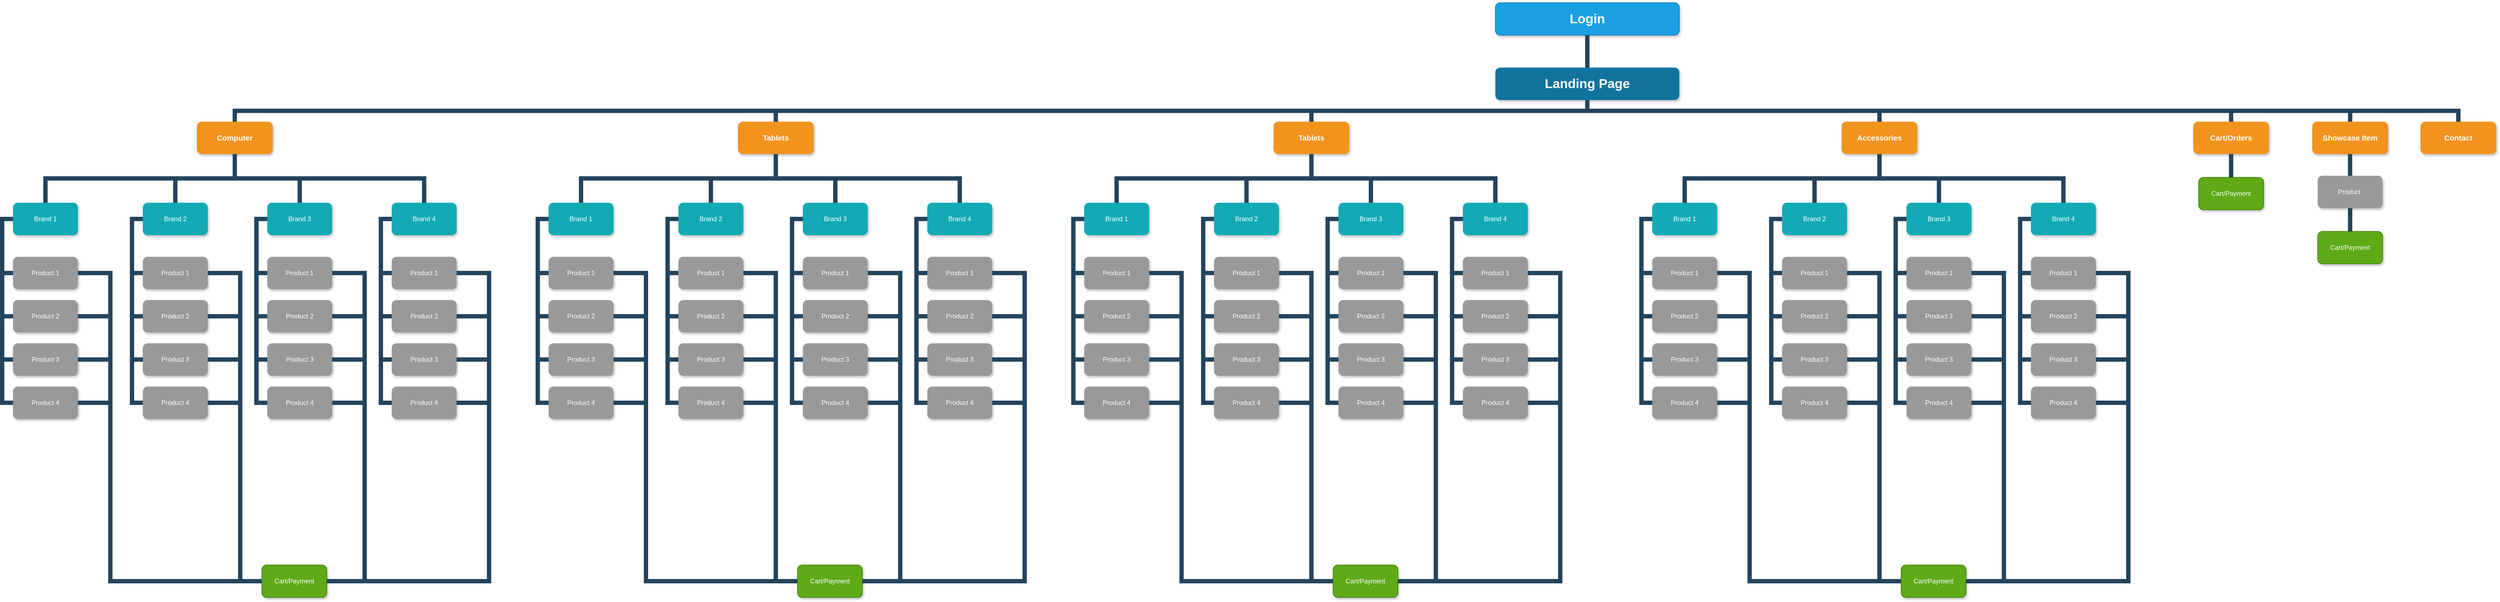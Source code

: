 <mxfile compressed="false" version="13.7.3" type="device">
  <diagram name="Page-1" id="64c3da0e-402f-94eb-ee01-a36477274f13">
    <mxGraphModel dx="5899" dy="4057" grid="1" gridSize="10" guides="1" tooltips="1" connect="1" arrows="1" fold="1" page="1" pageScale="1" pageWidth="1169" pageHeight="827" background="#ffffff" math="0" shadow="0">
      <root>
        <mxCell id="0" />
        <mxCell id="1" parent="0" />
        <mxCell id="dWubEJJqkw_rELNpz6dQ-236" style="edgeStyle=orthogonalEdgeStyle;rounded=0;orthogonalLoop=1;jettySize=auto;html=1;exitX=0.5;exitY=0;exitDx=0;exitDy=0;entryX=0.5;entryY=1;entryDx=0;entryDy=0;" edge="1" parent="1" source="2" target="dWubEJJqkw_rELNpz6dQ-234">
          <mxGeometry relative="1" as="geometry" />
        </mxCell>
        <mxCell id="2" value="Landing Page" style="whiteSpace=wrap;rounded=1;shadow=1;fillColor=#10739E;strokeColor=none;fontColor=#FFFFFF;fontStyle=1;fontSize=24" parent="1" vertex="1">
          <mxGeometry x="1600" y="-640" width="340" height="60" as="geometry" />
        </mxCell>
        <mxCell id="3" value="Computer" style="whiteSpace=wrap;rounded=1;fillColor=#F2931E;strokeColor=none;shadow=1;fontColor=#FFFFFF;fontStyle=1;fontSize=14" parent="1" vertex="1">
          <mxGeometry x="-800" y="-540.0" width="140" height="60" as="geometry" />
        </mxCell>
        <mxCell id="4" value="Tablets" style="whiteSpace=wrap;rounded=1;fillColor=#F2931E;strokeColor=none;shadow=1;fontColor=#FFFFFF;fontStyle=1;fontSize=14" parent="1" vertex="1">
          <mxGeometry x="200" y="-540.0" width="140" height="60" as="geometry" />
        </mxCell>
        <mxCell id="5" value="Showcase Item" style="whiteSpace=wrap;rounded=1;fillColor=#F2931E;strokeColor=none;shadow=1;fontColor=#FFFFFF;fontStyle=1;fontSize=14" parent="1" vertex="1">
          <mxGeometry x="3110" y="-540.0" width="140" height="60" as="geometry" />
        </mxCell>
        <mxCell id="7" value="Accessories" style="whiteSpace=wrap;rounded=1;fillColor=#F2931E;strokeColor=none;shadow=1;fontColor=#FFFFFF;fontStyle=1;fontSize=14" parent="1" vertex="1">
          <mxGeometry x="2240" y="-540.0" width="140" height="60" as="geometry" />
        </mxCell>
        <mxCell id="8" value="Cart/Orders" style="whiteSpace=wrap;rounded=1;fillColor=#F2931E;strokeColor=none;shadow=1;fontColor=#FFFFFF;fontStyle=1;fontSize=14" parent="1" vertex="1">
          <mxGeometry x="2890" y="-540.0" width="140" height="60" as="geometry" />
        </mxCell>
        <mxCell id="10" value="Brand 3" style="whiteSpace=wrap;rounded=1;fillColor=#12AAB5;strokeColor=none;shadow=1;fontColor=#FFFFFF;" parent="1" vertex="1">
          <mxGeometry x="-670" y="-390.0" width="120" height="60" as="geometry" />
        </mxCell>
        <mxCell id="12" value="Brand 4" style="whiteSpace=wrap;rounded=1;fillColor=#12AAB5;strokeColor=none;shadow=1;fontColor=#FFFFFF;" parent="1" vertex="1">
          <mxGeometry x="-440" y="-390.0" width="120" height="60" as="geometry" />
        </mxCell>
        <mxCell id="103" value="" style="edgeStyle=elbowEdgeStyle;elbow=vertical;rounded=0;fontColor=#000000;endArrow=none;endFill=0;strokeWidth=8;strokeColor=#23445D;" parent="1" source="3" target="10" edge="1">
          <mxGeometry width="100" height="100" relative="1" as="geometry">
            <mxPoint x="-690" y="-400" as="sourcePoint" />
            <mxPoint x="-590" y="-500" as="targetPoint" />
          </mxGeometry>
        </mxCell>
        <mxCell id="104" value="" style="edgeStyle=elbowEdgeStyle;elbow=vertical;rounded=0;fontColor=#000000;endArrow=none;endFill=0;strokeWidth=8;strokeColor=#23445D;" parent="1" source="3" target="12" edge="1">
          <mxGeometry width="100" height="100" relative="1" as="geometry">
            <mxPoint x="-350" y="-400" as="sourcePoint" />
            <mxPoint x="-250" y="-500" as="targetPoint" />
          </mxGeometry>
        </mxCell>
        <mxCell id="105" value="" style="edgeStyle=elbowEdgeStyle;elbow=horizontal;rounded=0;fontColor=#000000;endArrow=none;endFill=0;strokeWidth=8;strokeColor=#23445D;" parent="1" source="10" edge="1">
          <mxGeometry width="100" height="100" relative="1" as="geometry">
            <mxPoint x="-730" y="-210" as="sourcePoint" />
            <mxPoint x="-670" y="-260" as="targetPoint" />
            <Array as="points">
              <mxPoint x="-690" y="-310" />
            </Array>
          </mxGeometry>
        </mxCell>
        <mxCell id="106" value="" style="edgeStyle=elbowEdgeStyle;elbow=horizontal;rounded=0;fontColor=#000000;endArrow=none;endFill=0;strokeWidth=8;strokeColor=#23445D;" parent="1" source="10" edge="1">
          <mxGeometry width="100" height="100" relative="1" as="geometry">
            <mxPoint x="-660" y="-350" as="sourcePoint" />
            <mxPoint x="-670" y="-180" as="targetPoint" />
            <Array as="points">
              <mxPoint x="-690" y="-290" />
            </Array>
          </mxGeometry>
        </mxCell>
        <mxCell id="109" value="" style="edgeStyle=elbowEdgeStyle;elbow=horizontal;rounded=0;fontColor=#000000;endArrow=none;endFill=0;strokeWidth=8;strokeColor=#23445D;" parent="1" source="10" edge="1">
          <mxGeometry width="100" height="100" relative="1" as="geometry">
            <mxPoint x="-640" y="-330" as="sourcePoint" />
            <mxPoint x="-670" y="-20" as="targetPoint" />
            <Array as="points">
              <mxPoint x="-690" y="-280" />
            </Array>
          </mxGeometry>
        </mxCell>
        <mxCell id="110" value="" style="edgeStyle=elbowEdgeStyle;elbow=horizontal;rounded=0;fontColor=#000000;endArrow=none;endFill=0;strokeWidth=8;strokeColor=#23445D;" parent="1" source="10" edge="1">
          <mxGeometry width="100" height="100" relative="1" as="geometry">
            <mxPoint x="-630" y="-320" as="sourcePoint" />
            <mxPoint x="-670" y="-100" as="targetPoint" />
            <Array as="points">
              <mxPoint x="-690" y="-260" />
            </Array>
          </mxGeometry>
        </mxCell>
        <mxCell id="111" value="" style="edgeStyle=elbowEdgeStyle;elbow=horizontal;rounded=0;fontColor=#000000;endArrow=none;endFill=0;strokeWidth=8;strokeColor=#23445D;" parent="1" edge="1">
          <mxGeometry width="100" height="100" relative="1" as="geometry">
            <mxPoint x="-450" y="-360.0" as="sourcePoint" />
            <mxPoint x="-440.0" y="-260" as="targetPoint" />
            <Array as="points">
              <mxPoint x="-460" y="-310" />
            </Array>
          </mxGeometry>
        </mxCell>
        <mxCell id="112" value="" style="edgeStyle=elbowEdgeStyle;elbow=horizontal;rounded=0;fontColor=#000000;endArrow=none;endFill=0;strokeWidth=8;strokeColor=#23445D;" parent="1" source="12" edge="1">
          <mxGeometry width="100" height="100" relative="1" as="geometry">
            <mxPoint x="-450" y="-360.0" as="sourcePoint" />
            <mxPoint x="-440" y="-180" as="targetPoint" />
            <Array as="points">
              <mxPoint x="-460" y="-270" />
            </Array>
          </mxGeometry>
        </mxCell>
        <mxCell id="113" value="" style="edgeStyle=elbowEdgeStyle;elbow=horizontal;rounded=0;fontColor=#000000;endArrow=none;endFill=0;strokeWidth=8;strokeColor=#23445D;entryX=0;entryY=0.5;entryDx=0;entryDy=0;" parent="1" source="12" target="dWubEJJqkw_rELNpz6dQ-347" edge="1">
          <mxGeometry width="100" height="100" relative="1" as="geometry">
            <mxPoint x="-450" y="-360.0" as="sourcePoint" />
            <mxPoint x="-440" y="60" as="targetPoint" />
            <Array as="points">
              <mxPoint x="-460" y="-150" />
            </Array>
          </mxGeometry>
        </mxCell>
        <mxCell id="114" value="" style="edgeStyle=elbowEdgeStyle;elbow=horizontal;rounded=0;fontColor=#000000;endArrow=none;endFill=0;strokeWidth=8;strokeColor=#23445D;" parent="1" source="12" edge="1">
          <mxGeometry width="100" height="100" relative="1" as="geometry">
            <mxPoint x="-450" y="-360.0" as="sourcePoint" />
            <mxPoint x="-440" y="-20" as="targetPoint" />
            <Array as="points">
              <mxPoint x="-460" y="-190" />
            </Array>
          </mxGeometry>
        </mxCell>
        <mxCell id="229" value="" style="edgeStyle=elbowEdgeStyle;elbow=vertical;rounded=0;fontColor=#000000;endArrow=none;endFill=0;strokeWidth=8;strokeColor=#23445D;" parent="1" source="2" target="3" edge="1">
          <mxGeometry width="100" height="100" relative="1" as="geometry">
            <mxPoint x="-170" y="-550" as="sourcePoint" />
            <mxPoint x="-70" y="-650" as="targetPoint" />
          </mxGeometry>
        </mxCell>
        <mxCell id="231" value="" style="edgeStyle=elbowEdgeStyle;elbow=vertical;rounded=0;fontColor=#000000;endArrow=none;endFill=0;strokeWidth=8;strokeColor=#23445D;entryX=0.5;entryY=0;entryDx=0;entryDy=0;" parent="1" source="2" target="dWubEJJqkw_rELNpz6dQ-433" edge="1">
          <mxGeometry width="100" height="100" relative="1" as="geometry">
            <mxPoint x="-150" y="-530" as="sourcePoint" />
            <mxPoint x="1250" y="-540" as="targetPoint" />
          </mxGeometry>
        </mxCell>
        <mxCell id="232" value="" style="edgeStyle=elbowEdgeStyle;elbow=vertical;rounded=0;fontColor=#000000;endArrow=none;endFill=0;strokeWidth=8;strokeColor=#23445D;" parent="1" source="2" target="7" edge="1">
          <mxGeometry width="100" height="100" relative="1" as="geometry">
            <mxPoint x="-140" y="-520" as="sourcePoint" />
            <mxPoint x="-40" y="-620" as="targetPoint" />
          </mxGeometry>
        </mxCell>
        <mxCell id="233" value="" style="edgeStyle=elbowEdgeStyle;elbow=vertical;rounded=0;fontColor=#000000;endArrow=none;endFill=0;strokeWidth=8;strokeColor=#23445D;" parent="1" source="2" target="8" edge="1">
          <mxGeometry width="100" height="100" relative="1" as="geometry">
            <mxPoint x="-130" y="-510" as="sourcePoint" />
            <mxPoint x="-30" y="-610" as="targetPoint" />
          </mxGeometry>
        </mxCell>
        <mxCell id="dWubEJJqkw_rELNpz6dQ-234" value="Login" style="whiteSpace=wrap;rounded=1;shadow=1;fillColor=#1ba1e2;strokeColor=#006EAF;fontColor=#ffffff;fontStyle=1;fontSize=24" vertex="1" parent="1">
          <mxGeometry x="1600" y="-760" width="340" height="60" as="geometry" />
        </mxCell>
        <mxCell id="dWubEJJqkw_rELNpz6dQ-237" value="" style="edgeStyle=elbowEdgeStyle;elbow=vertical;rounded=0;fontColor=#000000;endArrow=none;endFill=0;strokeWidth=8;strokeColor=#23445D;exitX=0.5;exitY=1;exitDx=0;exitDy=0;entryX=0.5;entryY=0;entryDx=0;entryDy=0;" edge="1" parent="1" source="dWubEJJqkw_rELNpz6dQ-234" target="2">
          <mxGeometry width="100" height="100" relative="1" as="geometry">
            <mxPoint x="1430" y="-850" as="sourcePoint" />
            <mxPoint x="2340" y="-680.0" as="targetPoint" />
          </mxGeometry>
        </mxCell>
        <mxCell id="dWubEJJqkw_rELNpz6dQ-238" value="" style="edgeStyle=elbowEdgeStyle;elbow=vertical;rounded=0;fontColor=#000000;endArrow=none;endFill=0;strokeWidth=8;strokeColor=#23445D;exitX=0.5;exitY=1;exitDx=0;exitDy=0;entryX=0.5;entryY=0;entryDx=0;entryDy=0;" edge="1" parent="1" source="2" target="5">
          <mxGeometry width="100" height="100" relative="1" as="geometry">
            <mxPoint x="530" y="-570" as="sourcePoint" />
            <mxPoint x="1070" y="-510" as="targetPoint" />
          </mxGeometry>
        </mxCell>
        <mxCell id="dWubEJJqkw_rELNpz6dQ-284" value="Contact" style="whiteSpace=wrap;rounded=1;fillColor=#F2931E;strokeColor=none;shadow=1;fontColor=#FFFFFF;fontStyle=1;fontSize=14" vertex="1" parent="1">
          <mxGeometry x="3310" y="-540.0" width="140" height="60" as="geometry" />
        </mxCell>
        <mxCell id="dWubEJJqkw_rELNpz6dQ-310" value="Brand 1" style="whiteSpace=wrap;rounded=1;fillColor=#12AAB5;strokeColor=none;shadow=1;fontColor=#FFFFFF;" vertex="1" parent="1">
          <mxGeometry x="-1140" y="-390.0" width="120" height="60" as="geometry" />
        </mxCell>
        <mxCell id="dWubEJJqkw_rELNpz6dQ-311" value="Brand 2" style="whiteSpace=wrap;rounded=1;fillColor=#12AAB5;strokeColor=none;shadow=1;fontColor=#FFFFFF;" vertex="1" parent="1">
          <mxGeometry x="-900" y="-390.0" width="120" height="60" as="geometry" />
        </mxCell>
        <mxCell id="dWubEJJqkw_rELNpz6dQ-312" value="Product 1" style="whiteSpace=wrap;rounded=1;fillColor=#999999;strokeColor=none;shadow=1;fontColor=#FFFFFF;fontStyle=0" vertex="1" parent="1">
          <mxGeometry x="-1140" y="-290.0" width="120" height="60" as="geometry" />
        </mxCell>
        <mxCell id="dWubEJJqkw_rELNpz6dQ-313" value="Product 2" style="whiteSpace=wrap;rounded=1;fillColor=#999999;strokeColor=none;shadow=1;fontColor=#FFFFFF;fontStyle=0" vertex="1" parent="1">
          <mxGeometry x="-1140" y="-210.0" width="120" height="60" as="geometry" />
        </mxCell>
        <mxCell id="dWubEJJqkw_rELNpz6dQ-314" value="Product 3" style="whiteSpace=wrap;rounded=1;fillColor=#999999;strokeColor=none;shadow=1;fontColor=#FFFFFF;fontStyle=0" vertex="1" parent="1">
          <mxGeometry x="-1140" y="-130.0" width="120" height="60" as="geometry" />
        </mxCell>
        <mxCell id="dWubEJJqkw_rELNpz6dQ-315" value="Product 4" style="whiteSpace=wrap;rounded=1;fillColor=#999999;strokeColor=none;shadow=1;fontColor=#FFFFFF;fontStyle=0" vertex="1" parent="1">
          <mxGeometry x="-1140.0" y="-50.0" width="120" height="60" as="geometry" />
        </mxCell>
        <mxCell id="dWubEJJqkw_rELNpz6dQ-322" value="" style="edgeStyle=elbowEdgeStyle;elbow=horizontal;rounded=0;fontColor=#000000;endArrow=none;endFill=0;strokeWidth=8;strokeColor=#23445D;" edge="1" parent="1" source="dWubEJJqkw_rELNpz6dQ-310" target="dWubEJJqkw_rELNpz6dQ-312">
          <mxGeometry width="100" height="100" relative="1" as="geometry">
            <mxPoint x="-1200" y="-210" as="sourcePoint" />
            <mxPoint x="-1100" y="-310" as="targetPoint" />
            <Array as="points">
              <mxPoint x="-1160" y="-310" />
            </Array>
          </mxGeometry>
        </mxCell>
        <mxCell id="dWubEJJqkw_rELNpz6dQ-323" value="" style="edgeStyle=elbowEdgeStyle;elbow=horizontal;rounded=0;fontColor=#000000;endArrow=none;endFill=0;strokeWidth=8;strokeColor=#23445D;" edge="1" parent="1" source="dWubEJJqkw_rELNpz6dQ-310" target="dWubEJJqkw_rELNpz6dQ-313">
          <mxGeometry width="100" height="100" relative="1" as="geometry">
            <mxPoint x="-1130" y="-350" as="sourcePoint" />
            <mxPoint x="-1130" y="-250" as="targetPoint" />
            <Array as="points">
              <mxPoint x="-1160" y="-290" />
            </Array>
          </mxGeometry>
        </mxCell>
        <mxCell id="dWubEJJqkw_rELNpz6dQ-325" value="" style="edgeStyle=elbowEdgeStyle;elbow=horizontal;rounded=0;fontColor=#000000;endArrow=none;endFill=0;strokeWidth=8;strokeColor=#23445D;" edge="1" parent="1" source="dWubEJJqkw_rELNpz6dQ-310" target="dWubEJJqkw_rELNpz6dQ-315">
          <mxGeometry width="100" height="100" relative="1" as="geometry">
            <mxPoint x="-1110" y="-330" as="sourcePoint" />
            <mxPoint x="-1110" y="-230" as="targetPoint" />
            <Array as="points">
              <mxPoint x="-1160" y="-280" />
            </Array>
          </mxGeometry>
        </mxCell>
        <mxCell id="dWubEJJqkw_rELNpz6dQ-326" value="" style="edgeStyle=elbowEdgeStyle;elbow=horizontal;rounded=0;fontColor=#000000;endArrow=none;endFill=0;strokeWidth=8;strokeColor=#23445D;" edge="1" parent="1" source="dWubEJJqkw_rELNpz6dQ-310" target="dWubEJJqkw_rELNpz6dQ-314">
          <mxGeometry width="100" height="100" relative="1" as="geometry">
            <mxPoint x="-1100" y="-320" as="sourcePoint" />
            <mxPoint x="-1100" y="-220" as="targetPoint" />
            <Array as="points">
              <mxPoint x="-1160" y="-260" />
            </Array>
          </mxGeometry>
        </mxCell>
        <mxCell id="dWubEJJqkw_rELNpz6dQ-327" value="" style="edgeStyle=elbowEdgeStyle;elbow=horizontal;rounded=0;fontColor=#000000;endArrow=none;endFill=0;strokeWidth=8;strokeColor=#23445D;entryX=0;entryY=0.5;entryDx=0;entryDy=0;" edge="1" parent="1" target="dWubEJJqkw_rELNpz6dQ-336">
          <mxGeometry width="100" height="100" relative="1" as="geometry">
            <mxPoint x="-910.0" y="-360.0" as="sourcePoint" />
            <mxPoint x="-900.0" y="-260" as="targetPoint" />
            <Array as="points">
              <mxPoint x="-920" y="-310" />
            </Array>
          </mxGeometry>
        </mxCell>
        <mxCell id="dWubEJJqkw_rELNpz6dQ-328" value="" style="edgeStyle=elbowEdgeStyle;elbow=horizontal;rounded=0;fontColor=#000000;endArrow=none;endFill=0;strokeWidth=8;strokeColor=#23445D;" edge="1" parent="1" source="dWubEJJqkw_rELNpz6dQ-311">
          <mxGeometry width="100" height="100" relative="1" as="geometry">
            <mxPoint x="-910" y="-360.0" as="sourcePoint" />
            <mxPoint x="-900" y="-180" as="targetPoint" />
            <Array as="points">
              <mxPoint x="-920" y="-270" />
            </Array>
          </mxGeometry>
        </mxCell>
        <mxCell id="dWubEJJqkw_rELNpz6dQ-330" value="" style="edgeStyle=elbowEdgeStyle;elbow=horizontal;rounded=0;fontColor=#000000;endArrow=none;endFill=0;strokeWidth=8;strokeColor=#23445D;" edge="1" parent="1" source="dWubEJJqkw_rELNpz6dQ-311">
          <mxGeometry width="100" height="100" relative="1" as="geometry">
            <mxPoint x="-910" y="-360.0" as="sourcePoint" />
            <mxPoint x="-900" y="-20" as="targetPoint" />
            <Array as="points">
              <mxPoint x="-920" y="-190" />
            </Array>
          </mxGeometry>
        </mxCell>
        <mxCell id="dWubEJJqkw_rELNpz6dQ-331" value="" style="edgeStyle=elbowEdgeStyle;elbow=horizontal;rounded=0;fontColor=#000000;endArrow=none;endFill=0;strokeWidth=8;strokeColor=#23445D;" edge="1" parent="1" source="dWubEJJqkw_rELNpz6dQ-311" target="dWubEJJqkw_rELNpz6dQ-338">
          <mxGeometry width="100" height="100" relative="1" as="geometry">
            <mxPoint x="-910" y="-360.0" as="sourcePoint" />
            <mxPoint x="-900.0" y="-100" as="targetPoint" />
            <Array as="points">
              <mxPoint x="-920" y="-230" />
            </Array>
          </mxGeometry>
        </mxCell>
        <mxCell id="dWubEJJqkw_rELNpz6dQ-332" value="" style="edgeStyle=elbowEdgeStyle;elbow=vertical;rounded=0;fontColor=#000000;endArrow=none;endFill=0;strokeWidth=8;strokeColor=#23445D;entryX=0.5;entryY=0;entryDx=0;entryDy=0;exitX=0.5;exitY=1;exitDx=0;exitDy=0;" edge="1" parent="1" source="3" target="dWubEJJqkw_rELNpz6dQ-311">
          <mxGeometry width="100" height="100" relative="1" as="geometry">
            <mxPoint x="-950" y="-500" as="sourcePoint" />
            <mxPoint x="-660" y="-410" as="targetPoint" />
          </mxGeometry>
        </mxCell>
        <mxCell id="dWubEJJqkw_rELNpz6dQ-334" value="" style="edgeStyle=elbowEdgeStyle;elbow=vertical;rounded=0;fontColor=#000000;endArrow=none;endFill=0;strokeWidth=8;strokeColor=#23445D;entryX=0.5;entryY=0;entryDx=0;entryDy=0;exitX=0.5;exitY=1;exitDx=0;exitDy=0;" edge="1" parent="1" source="3" target="dWubEJJqkw_rELNpz6dQ-310">
          <mxGeometry width="100" height="100" relative="1" as="geometry">
            <mxPoint x="-660.0" y="-470.0" as="sourcePoint" />
            <mxPoint x="-750.0" y="-380" as="targetPoint" />
          </mxGeometry>
        </mxCell>
        <mxCell id="dWubEJJqkw_rELNpz6dQ-336" value="Product 1" style="whiteSpace=wrap;rounded=1;fillColor=#999999;strokeColor=none;shadow=1;fontColor=#FFFFFF;fontStyle=0" vertex="1" parent="1">
          <mxGeometry x="-900" y="-290.0" width="120" height="60" as="geometry" />
        </mxCell>
        <mxCell id="dWubEJJqkw_rELNpz6dQ-337" value="Product 2" style="whiteSpace=wrap;rounded=1;fillColor=#999999;strokeColor=none;shadow=1;fontColor=#FFFFFF;fontStyle=0" vertex="1" parent="1">
          <mxGeometry x="-900.0" y="-210.0" width="120" height="60" as="geometry" />
        </mxCell>
        <mxCell id="dWubEJJqkw_rELNpz6dQ-338" value="Product 3" style="whiteSpace=wrap;rounded=1;fillColor=#999999;strokeColor=none;shadow=1;fontColor=#FFFFFF;fontStyle=0" vertex="1" parent="1">
          <mxGeometry x="-900" y="-130.0" width="120" height="60" as="geometry" />
        </mxCell>
        <mxCell id="dWubEJJqkw_rELNpz6dQ-339" value="Product 4" style="whiteSpace=wrap;rounded=1;fillColor=#999999;strokeColor=none;shadow=1;fontColor=#FFFFFF;fontStyle=0" vertex="1" parent="1">
          <mxGeometry x="-900.0" y="-50.0" width="120" height="60" as="geometry" />
        </mxCell>
        <mxCell id="dWubEJJqkw_rELNpz6dQ-341" value="Product 1" style="whiteSpace=wrap;rounded=1;fillColor=#999999;strokeColor=none;shadow=1;fontColor=#FFFFFF;fontStyle=0" vertex="1" parent="1">
          <mxGeometry x="-670" y="-290.0" width="120" height="60" as="geometry" />
        </mxCell>
        <mxCell id="dWubEJJqkw_rELNpz6dQ-342" value="Product 2" style="whiteSpace=wrap;rounded=1;fillColor=#999999;strokeColor=none;shadow=1;fontColor=#FFFFFF;fontStyle=0" vertex="1" parent="1">
          <mxGeometry x="-670.0" y="-210.0" width="120" height="60" as="geometry" />
        </mxCell>
        <mxCell id="dWubEJJqkw_rELNpz6dQ-343" value="Product 3" style="whiteSpace=wrap;rounded=1;fillColor=#999999;strokeColor=none;shadow=1;fontColor=#FFFFFF;fontStyle=0" vertex="1" parent="1">
          <mxGeometry x="-670" y="-130.0" width="120" height="60" as="geometry" />
        </mxCell>
        <mxCell id="dWubEJJqkw_rELNpz6dQ-344" value="Product 4" style="whiteSpace=wrap;rounded=1;fillColor=#999999;strokeColor=none;shadow=1;fontColor=#FFFFFF;fontStyle=0" vertex="1" parent="1">
          <mxGeometry x="-670.0" y="-50.0" width="120" height="60" as="geometry" />
        </mxCell>
        <mxCell id="dWubEJJqkw_rELNpz6dQ-345" value="Product 1" style="whiteSpace=wrap;rounded=1;fillColor=#999999;strokeColor=none;shadow=1;fontColor=#FFFFFF;fontStyle=0" vertex="1" parent="1">
          <mxGeometry x="-440.0" y="-290.0" width="120" height="60" as="geometry" />
        </mxCell>
        <mxCell id="dWubEJJqkw_rELNpz6dQ-346" value="Product 2" style="whiteSpace=wrap;rounded=1;fillColor=#999999;strokeColor=none;shadow=1;fontColor=#FFFFFF;fontStyle=0" vertex="1" parent="1">
          <mxGeometry x="-440.0" y="-210.0" width="120" height="60" as="geometry" />
        </mxCell>
        <mxCell id="dWubEJJqkw_rELNpz6dQ-347" value="Product 3" style="whiteSpace=wrap;rounded=1;fillColor=#999999;strokeColor=none;shadow=1;fontColor=#FFFFFF;fontStyle=0" vertex="1" parent="1">
          <mxGeometry x="-440.0" y="-130.0" width="120" height="60" as="geometry" />
        </mxCell>
        <mxCell id="dWubEJJqkw_rELNpz6dQ-348" value="Product 4" style="whiteSpace=wrap;rounded=1;fillColor=#999999;strokeColor=none;shadow=1;fontColor=#FFFFFF;fontStyle=0" vertex="1" parent="1">
          <mxGeometry x="-440.0" y="-50.0" width="120" height="60" as="geometry" />
        </mxCell>
        <mxCell id="dWubEJJqkw_rELNpz6dQ-352" value="" style="edgeStyle=elbowEdgeStyle;elbow=horizontal;rounded=0;fontColor=#000000;endArrow=none;endFill=0;strokeWidth=8;strokeColor=#23445D;exitX=1;exitY=0.5;exitDx=0;exitDy=0;entryX=1;entryY=0.5;entryDx=0;entryDy=0;" edge="1" parent="1" source="dWubEJJqkw_rELNpz6dQ-312" target="dWubEJJqkw_rELNpz6dQ-313">
          <mxGeometry width="100" height="100" relative="1" as="geometry">
            <mxPoint x="-1130" y="-350" as="sourcePoint" />
            <mxPoint x="-1130" y="-90" as="targetPoint" />
            <Array as="points">
              <mxPoint x="-960" y="-220" />
            </Array>
          </mxGeometry>
        </mxCell>
        <mxCell id="dWubEJJqkw_rELNpz6dQ-353" value="" style="edgeStyle=elbowEdgeStyle;elbow=horizontal;rounded=0;fontColor=#000000;endArrow=none;endFill=0;strokeWidth=8;strokeColor=#23445D;exitX=1;exitY=0.5;exitDx=0;exitDy=0;" edge="1" parent="1" source="dWubEJJqkw_rELNpz6dQ-314">
          <mxGeometry width="100" height="100" relative="1" as="geometry">
            <mxPoint x="-1010" y="-250" as="sourcePoint" />
            <mxPoint x="-960" y="-180" as="targetPoint" />
            <Array as="points">
              <mxPoint x="-960" y="-140" />
            </Array>
          </mxGeometry>
        </mxCell>
        <mxCell id="dWubEJJqkw_rELNpz6dQ-354" value="" style="edgeStyle=elbowEdgeStyle;elbow=horizontal;rounded=0;fontColor=#000000;endArrow=none;endFill=0;strokeWidth=8;strokeColor=#23445D;exitX=1;exitY=0.5;exitDx=0;exitDy=0;" edge="1" parent="1" source="dWubEJJqkw_rELNpz6dQ-315">
          <mxGeometry width="100" height="100" relative="1" as="geometry">
            <mxPoint x="-1010" y="-20" as="sourcePoint" />
            <mxPoint x="-960" y="-100" as="targetPoint" />
            <Array as="points">
              <mxPoint x="-960" y="-50" />
            </Array>
          </mxGeometry>
        </mxCell>
        <mxCell id="dWubEJJqkw_rELNpz6dQ-355" value="" style="edgeStyle=elbowEdgeStyle;elbow=horizontal;rounded=0;fontColor=#000000;endArrow=none;endFill=0;strokeWidth=8;strokeColor=#23445D;exitX=0;exitY=0.5;exitDx=0;exitDy=0;" edge="1" parent="1" source="dWubEJJqkw_rELNpz6dQ-356">
          <mxGeometry width="100" height="100" relative="1" as="geometry">
            <mxPoint x="-820" y="300" as="sourcePoint" />
            <mxPoint x="-960" y="-20" as="targetPoint" />
            <Array as="points">
              <mxPoint x="-960" y="150" />
            </Array>
          </mxGeometry>
        </mxCell>
        <mxCell id="dWubEJJqkw_rELNpz6dQ-356" value="Cart/Payment" style="whiteSpace=wrap;rounded=1;fillColor=#60a917;strokeColor=#2D7600;shadow=1;fontColor=#ffffff;" vertex="1" parent="1">
          <mxGeometry x="-680" y="280.0" width="120" height="60" as="geometry" />
        </mxCell>
        <mxCell id="dWubEJJqkw_rELNpz6dQ-357" value="" style="edgeStyle=elbowEdgeStyle;elbow=horizontal;rounded=0;fontColor=#000000;endArrow=none;endFill=0;strokeWidth=8;strokeColor=#23445D;exitX=1;exitY=0.5;exitDx=0;exitDy=0;entryX=1;entryY=0.5;entryDx=0;entryDy=0;" edge="1" parent="1">
          <mxGeometry width="100" height="100" relative="1" as="geometry">
            <mxPoint x="-780" y="-260" as="sourcePoint" />
            <mxPoint x="-780" y="-180" as="targetPoint" />
            <Array as="points">
              <mxPoint x="-720" y="-220" />
            </Array>
          </mxGeometry>
        </mxCell>
        <mxCell id="dWubEJJqkw_rELNpz6dQ-358" value="" style="edgeStyle=elbowEdgeStyle;elbow=horizontal;rounded=0;fontColor=#000000;endArrow=none;endFill=0;strokeWidth=8;strokeColor=#23445D;exitX=1;exitY=0.5;exitDx=0;exitDy=0;" edge="1" parent="1">
          <mxGeometry width="100" height="100" relative="1" as="geometry">
            <mxPoint x="-780" y="-100" as="sourcePoint" />
            <mxPoint x="-720" y="-180" as="targetPoint" />
            <Array as="points">
              <mxPoint x="-720" y="-140" />
            </Array>
          </mxGeometry>
        </mxCell>
        <mxCell id="dWubEJJqkw_rELNpz6dQ-359" value="" style="edgeStyle=elbowEdgeStyle;elbow=horizontal;rounded=0;fontColor=#000000;endArrow=none;endFill=0;strokeWidth=8;strokeColor=#23445D;exitX=1;exitY=0.5;exitDx=0;exitDy=0;" edge="1" parent="1">
          <mxGeometry width="100" height="100" relative="1" as="geometry">
            <mxPoint x="-780" y="-20" as="sourcePoint" />
            <mxPoint x="-720" y="-100" as="targetPoint" />
            <Array as="points">
              <mxPoint x="-720" y="-50" />
            </Array>
          </mxGeometry>
        </mxCell>
        <mxCell id="dWubEJJqkw_rELNpz6dQ-360" value="" style="edgeStyle=elbowEdgeStyle;elbow=horizontal;rounded=0;fontColor=#000000;endArrow=none;endFill=0;strokeWidth=8;strokeColor=#23445D;exitX=1;exitY=0.5;exitDx=0;exitDy=0;entryX=1;entryY=0.5;entryDx=0;entryDy=0;" edge="1" parent="1">
          <mxGeometry width="100" height="100" relative="1" as="geometry">
            <mxPoint x="-550" y="-260" as="sourcePoint" />
            <mxPoint x="-550" y="-180" as="targetPoint" />
            <Array as="points">
              <mxPoint x="-490" y="-220" />
            </Array>
          </mxGeometry>
        </mxCell>
        <mxCell id="dWubEJJqkw_rELNpz6dQ-361" value="" style="edgeStyle=elbowEdgeStyle;elbow=horizontal;rounded=0;fontColor=#000000;endArrow=none;endFill=0;strokeWidth=8;strokeColor=#23445D;exitX=1;exitY=0.5;exitDx=0;exitDy=0;" edge="1" parent="1">
          <mxGeometry width="100" height="100" relative="1" as="geometry">
            <mxPoint x="-550" y="-100" as="sourcePoint" />
            <mxPoint x="-490" y="-180" as="targetPoint" />
            <Array as="points">
              <mxPoint x="-490" y="-140" />
            </Array>
          </mxGeometry>
        </mxCell>
        <mxCell id="dWubEJJqkw_rELNpz6dQ-362" value="" style="edgeStyle=elbowEdgeStyle;elbow=horizontal;rounded=0;fontColor=#000000;endArrow=none;endFill=0;strokeWidth=8;strokeColor=#23445D;exitX=1;exitY=0.5;exitDx=0;exitDy=0;" edge="1" parent="1">
          <mxGeometry width="100" height="100" relative="1" as="geometry">
            <mxPoint x="-550" y="-20" as="sourcePoint" />
            <mxPoint x="-490" y="-100" as="targetPoint" />
            <Array as="points">
              <mxPoint x="-490" y="-50" />
            </Array>
          </mxGeometry>
        </mxCell>
        <mxCell id="dWubEJJqkw_rELNpz6dQ-363" value="" style="edgeStyle=elbowEdgeStyle;elbow=horizontal;rounded=0;fontColor=#000000;endArrow=none;endFill=0;strokeWidth=8;strokeColor=#23445D;exitX=1;exitY=0.5;exitDx=0;exitDy=0;entryX=1;entryY=0.5;entryDx=0;entryDy=0;" edge="1" parent="1">
          <mxGeometry width="100" height="100" relative="1" as="geometry">
            <mxPoint x="-320" y="-260" as="sourcePoint" />
            <mxPoint x="-320" y="-180" as="targetPoint" />
            <Array as="points">
              <mxPoint x="-260" y="-220" />
            </Array>
          </mxGeometry>
        </mxCell>
        <mxCell id="dWubEJJqkw_rELNpz6dQ-364" value="" style="edgeStyle=elbowEdgeStyle;elbow=horizontal;rounded=0;fontColor=#000000;endArrow=none;endFill=0;strokeWidth=8;strokeColor=#23445D;exitX=1;exitY=0.5;exitDx=0;exitDy=0;" edge="1" parent="1">
          <mxGeometry width="100" height="100" relative="1" as="geometry">
            <mxPoint x="-320" y="-100" as="sourcePoint" />
            <mxPoint x="-260" y="-180" as="targetPoint" />
            <Array as="points">
              <mxPoint x="-260" y="-140" />
            </Array>
          </mxGeometry>
        </mxCell>
        <mxCell id="dWubEJJqkw_rELNpz6dQ-365" value="" style="edgeStyle=elbowEdgeStyle;elbow=horizontal;rounded=0;fontColor=#000000;endArrow=none;endFill=0;strokeWidth=8;strokeColor=#23445D;exitX=1;exitY=0.5;exitDx=0;exitDy=0;" edge="1" parent="1">
          <mxGeometry width="100" height="100" relative="1" as="geometry">
            <mxPoint x="-320" y="-20" as="sourcePoint" />
            <mxPoint x="-260" y="-100" as="targetPoint" />
            <Array as="points">
              <mxPoint x="-260" y="-50" />
            </Array>
          </mxGeometry>
        </mxCell>
        <mxCell id="dWubEJJqkw_rELNpz6dQ-371" value="" style="edgeStyle=elbowEdgeStyle;elbow=horizontal;rounded=0;fontColor=#000000;endArrow=none;endFill=0;strokeWidth=8;strokeColor=#23445D;exitX=1;exitY=0.5;exitDx=0;exitDy=0;" edge="1" parent="1" source="dWubEJJqkw_rELNpz6dQ-356">
          <mxGeometry width="100" height="100" relative="1" as="geometry">
            <mxPoint x="-490" y="280" as="sourcePoint" />
            <mxPoint x="-490" y="-20" as="targetPoint" />
            <Array as="points">
              <mxPoint x="-490" y="140" />
              <mxPoint x="-490" y="140" />
              <mxPoint x="-510" y="310" />
              <mxPoint x="-490" y="30" />
            </Array>
          </mxGeometry>
        </mxCell>
        <mxCell id="dWubEJJqkw_rELNpz6dQ-372" value="" style="edgeStyle=elbowEdgeStyle;elbow=horizontal;rounded=0;fontColor=#000000;endArrow=none;endFill=0;strokeWidth=8;strokeColor=#23445D;" edge="1" parent="1">
          <mxGeometry width="100" height="100" relative="1" as="geometry">
            <mxPoint x="-490" y="310" as="sourcePoint" />
            <mxPoint x="-260" y="-20" as="targetPoint" />
            <Array as="points">
              <mxPoint x="-260" y="40" />
            </Array>
          </mxGeometry>
        </mxCell>
        <mxCell id="dWubEJJqkw_rELNpz6dQ-373" value="Brand 3" style="whiteSpace=wrap;rounded=1;fillColor=#12AAB5;strokeColor=none;shadow=1;fontColor=#FFFFFF;" vertex="1" parent="1">
          <mxGeometry x="320" y="-390.0" width="120" height="60" as="geometry" />
        </mxCell>
        <mxCell id="dWubEJJqkw_rELNpz6dQ-374" value="Brand 4" style="whiteSpace=wrap;rounded=1;fillColor=#12AAB5;strokeColor=none;shadow=1;fontColor=#FFFFFF;" vertex="1" parent="1">
          <mxGeometry x="550" y="-390.0" width="120" height="60" as="geometry" />
        </mxCell>
        <mxCell id="dWubEJJqkw_rELNpz6dQ-375" value="" style="edgeStyle=elbowEdgeStyle;elbow=vertical;rounded=0;fontColor=#000000;endArrow=none;endFill=0;strokeWidth=8;strokeColor=#23445D;exitX=0.5;exitY=1;exitDx=0;exitDy=0;" edge="1" parent="1" target="dWubEJJqkw_rELNpz6dQ-373" source="4">
          <mxGeometry width="100" height="100" relative="1" as="geometry">
            <mxPoint x="260" y="-480" as="sourcePoint" />
            <mxPoint x="400" y="-500" as="targetPoint" />
          </mxGeometry>
        </mxCell>
        <mxCell id="dWubEJJqkw_rELNpz6dQ-376" value="" style="edgeStyle=elbowEdgeStyle;elbow=vertical;rounded=0;fontColor=#000000;endArrow=none;endFill=0;strokeWidth=8;strokeColor=#23445D;" edge="1" parent="1" target="dWubEJJqkw_rELNpz6dQ-374">
          <mxGeometry width="100" height="100" relative="1" as="geometry">
            <mxPoint x="270" y="-480" as="sourcePoint" />
            <mxPoint x="740" y="-500" as="targetPoint" />
          </mxGeometry>
        </mxCell>
        <mxCell id="dWubEJJqkw_rELNpz6dQ-377" value="" style="edgeStyle=elbowEdgeStyle;elbow=horizontal;rounded=0;fontColor=#000000;endArrow=none;endFill=0;strokeWidth=8;strokeColor=#23445D;" edge="1" parent="1" source="dWubEJJqkw_rELNpz6dQ-373">
          <mxGeometry width="100" height="100" relative="1" as="geometry">
            <mxPoint x="260" y="-210" as="sourcePoint" />
            <mxPoint x="320" y="-260" as="targetPoint" />
            <Array as="points">
              <mxPoint x="300" y="-310" />
            </Array>
          </mxGeometry>
        </mxCell>
        <mxCell id="dWubEJJqkw_rELNpz6dQ-378" value="" style="edgeStyle=elbowEdgeStyle;elbow=horizontal;rounded=0;fontColor=#000000;endArrow=none;endFill=0;strokeWidth=8;strokeColor=#23445D;" edge="1" parent="1" source="dWubEJJqkw_rELNpz6dQ-373">
          <mxGeometry width="100" height="100" relative="1" as="geometry">
            <mxPoint x="330" y="-350" as="sourcePoint" />
            <mxPoint x="320" y="-180" as="targetPoint" />
            <Array as="points">
              <mxPoint x="300" y="-290" />
            </Array>
          </mxGeometry>
        </mxCell>
        <mxCell id="dWubEJJqkw_rELNpz6dQ-379" value="" style="edgeStyle=elbowEdgeStyle;elbow=horizontal;rounded=0;fontColor=#000000;endArrow=none;endFill=0;strokeWidth=8;strokeColor=#23445D;" edge="1" parent="1" source="dWubEJJqkw_rELNpz6dQ-373">
          <mxGeometry width="100" height="100" relative="1" as="geometry">
            <mxPoint x="350" y="-330" as="sourcePoint" />
            <mxPoint x="320" y="-20" as="targetPoint" />
            <Array as="points">
              <mxPoint x="300" y="-280" />
            </Array>
          </mxGeometry>
        </mxCell>
        <mxCell id="dWubEJJqkw_rELNpz6dQ-380" value="" style="edgeStyle=elbowEdgeStyle;elbow=horizontal;rounded=0;fontColor=#000000;endArrow=none;endFill=0;strokeWidth=8;strokeColor=#23445D;" edge="1" parent="1" source="dWubEJJqkw_rELNpz6dQ-373">
          <mxGeometry width="100" height="100" relative="1" as="geometry">
            <mxPoint x="360" y="-320" as="sourcePoint" />
            <mxPoint x="320" y="-100" as="targetPoint" />
            <Array as="points">
              <mxPoint x="300" y="-260" />
            </Array>
          </mxGeometry>
        </mxCell>
        <mxCell id="dWubEJJqkw_rELNpz6dQ-381" value="" style="edgeStyle=elbowEdgeStyle;elbow=horizontal;rounded=0;fontColor=#000000;endArrow=none;endFill=0;strokeWidth=8;strokeColor=#23445D;" edge="1" parent="1">
          <mxGeometry width="100" height="100" relative="1" as="geometry">
            <mxPoint x="540" y="-360.0" as="sourcePoint" />
            <mxPoint x="550.0" y="-260" as="targetPoint" />
            <Array as="points">
              <mxPoint x="530" y="-310" />
            </Array>
          </mxGeometry>
        </mxCell>
        <mxCell id="dWubEJJqkw_rELNpz6dQ-382" value="" style="edgeStyle=elbowEdgeStyle;elbow=horizontal;rounded=0;fontColor=#000000;endArrow=none;endFill=0;strokeWidth=8;strokeColor=#23445D;" edge="1" parent="1" source="dWubEJJqkw_rELNpz6dQ-374">
          <mxGeometry width="100" height="100" relative="1" as="geometry">
            <mxPoint x="540" y="-360.0" as="sourcePoint" />
            <mxPoint x="550" y="-180" as="targetPoint" />
            <Array as="points">
              <mxPoint x="530" y="-270" />
            </Array>
          </mxGeometry>
        </mxCell>
        <mxCell id="dWubEJJqkw_rELNpz6dQ-383" value="" style="edgeStyle=elbowEdgeStyle;elbow=horizontal;rounded=0;fontColor=#000000;endArrow=none;endFill=0;strokeWidth=8;strokeColor=#23445D;entryX=0;entryY=0.5;entryDx=0;entryDy=0;" edge="1" parent="1" source="dWubEJJqkw_rELNpz6dQ-374" target="dWubEJJqkw_rELNpz6dQ-411">
          <mxGeometry width="100" height="100" relative="1" as="geometry">
            <mxPoint x="540" y="-360.0" as="sourcePoint" />
            <mxPoint x="550" y="60" as="targetPoint" />
            <Array as="points">
              <mxPoint x="530" y="-150" />
            </Array>
          </mxGeometry>
        </mxCell>
        <mxCell id="dWubEJJqkw_rELNpz6dQ-384" value="" style="edgeStyle=elbowEdgeStyle;elbow=horizontal;rounded=0;fontColor=#000000;endArrow=none;endFill=0;strokeWidth=8;strokeColor=#23445D;" edge="1" parent="1" source="dWubEJJqkw_rELNpz6dQ-374">
          <mxGeometry width="100" height="100" relative="1" as="geometry">
            <mxPoint x="540" y="-360.0" as="sourcePoint" />
            <mxPoint x="550" y="-20" as="targetPoint" />
            <Array as="points">
              <mxPoint x="530" y="-190" />
            </Array>
          </mxGeometry>
        </mxCell>
        <mxCell id="dWubEJJqkw_rELNpz6dQ-385" value="Brand 1" style="whiteSpace=wrap;rounded=1;fillColor=#12AAB5;strokeColor=none;shadow=1;fontColor=#FFFFFF;" vertex="1" parent="1">
          <mxGeometry x="-150" y="-390.0" width="120" height="60" as="geometry" />
        </mxCell>
        <mxCell id="dWubEJJqkw_rELNpz6dQ-386" value="Brand 2" style="whiteSpace=wrap;rounded=1;fillColor=#12AAB5;strokeColor=none;shadow=1;fontColor=#FFFFFF;" vertex="1" parent="1">
          <mxGeometry x="90" y="-390.0" width="120" height="60" as="geometry" />
        </mxCell>
        <mxCell id="dWubEJJqkw_rELNpz6dQ-387" value="Product 1" style="whiteSpace=wrap;rounded=1;fillColor=#999999;strokeColor=none;shadow=1;fontColor=#FFFFFF;fontStyle=0" vertex="1" parent="1">
          <mxGeometry x="-150" y="-290.0" width="120" height="60" as="geometry" />
        </mxCell>
        <mxCell id="dWubEJJqkw_rELNpz6dQ-388" value="Product 2" style="whiteSpace=wrap;rounded=1;fillColor=#999999;strokeColor=none;shadow=1;fontColor=#FFFFFF;fontStyle=0" vertex="1" parent="1">
          <mxGeometry x="-150.0" y="-210.0" width="120" height="60" as="geometry" />
        </mxCell>
        <mxCell id="dWubEJJqkw_rELNpz6dQ-389" value="Product 3" style="whiteSpace=wrap;rounded=1;fillColor=#999999;strokeColor=none;shadow=1;fontColor=#FFFFFF;fontStyle=0" vertex="1" parent="1">
          <mxGeometry x="-150" y="-130.0" width="120" height="60" as="geometry" />
        </mxCell>
        <mxCell id="dWubEJJqkw_rELNpz6dQ-390" value="Product 4" style="whiteSpace=wrap;rounded=1;fillColor=#999999;strokeColor=none;shadow=1;fontColor=#FFFFFF;fontStyle=0" vertex="1" parent="1">
          <mxGeometry x="-150.0" y="-50.0" width="120" height="60" as="geometry" />
        </mxCell>
        <mxCell id="dWubEJJqkw_rELNpz6dQ-391" value="" style="edgeStyle=elbowEdgeStyle;elbow=horizontal;rounded=0;fontColor=#000000;endArrow=none;endFill=0;strokeWidth=8;strokeColor=#23445D;" edge="1" parent="1" source="dWubEJJqkw_rELNpz6dQ-385" target="dWubEJJqkw_rELNpz6dQ-387">
          <mxGeometry width="100" height="100" relative="1" as="geometry">
            <mxPoint x="-210" y="-210" as="sourcePoint" />
            <mxPoint x="-110" y="-310" as="targetPoint" />
            <Array as="points">
              <mxPoint x="-170" y="-310" />
            </Array>
          </mxGeometry>
        </mxCell>
        <mxCell id="dWubEJJqkw_rELNpz6dQ-392" value="" style="edgeStyle=elbowEdgeStyle;elbow=horizontal;rounded=0;fontColor=#000000;endArrow=none;endFill=0;strokeWidth=8;strokeColor=#23445D;" edge="1" parent="1" source="dWubEJJqkw_rELNpz6dQ-385" target="dWubEJJqkw_rELNpz6dQ-388">
          <mxGeometry width="100" height="100" relative="1" as="geometry">
            <mxPoint x="-140" y="-350" as="sourcePoint" />
            <mxPoint x="-140" y="-250" as="targetPoint" />
            <Array as="points">
              <mxPoint x="-170" y="-290" />
            </Array>
          </mxGeometry>
        </mxCell>
        <mxCell id="dWubEJJqkw_rELNpz6dQ-393" value="" style="edgeStyle=elbowEdgeStyle;elbow=horizontal;rounded=0;fontColor=#000000;endArrow=none;endFill=0;strokeWidth=8;strokeColor=#23445D;" edge="1" parent="1" source="dWubEJJqkw_rELNpz6dQ-385" target="dWubEJJqkw_rELNpz6dQ-390">
          <mxGeometry width="100" height="100" relative="1" as="geometry">
            <mxPoint x="-120" y="-330" as="sourcePoint" />
            <mxPoint x="-120" y="-230" as="targetPoint" />
            <Array as="points">
              <mxPoint x="-170" y="-280" />
            </Array>
          </mxGeometry>
        </mxCell>
        <mxCell id="dWubEJJqkw_rELNpz6dQ-394" value="" style="edgeStyle=elbowEdgeStyle;elbow=horizontal;rounded=0;fontColor=#000000;endArrow=none;endFill=0;strokeWidth=8;strokeColor=#23445D;" edge="1" parent="1" source="dWubEJJqkw_rELNpz6dQ-385" target="dWubEJJqkw_rELNpz6dQ-389">
          <mxGeometry width="100" height="100" relative="1" as="geometry">
            <mxPoint x="-110" y="-320" as="sourcePoint" />
            <mxPoint x="-110" y="-220" as="targetPoint" />
            <Array as="points">
              <mxPoint x="-170" y="-260" />
            </Array>
          </mxGeometry>
        </mxCell>
        <mxCell id="dWubEJJqkw_rELNpz6dQ-395" value="" style="edgeStyle=elbowEdgeStyle;elbow=horizontal;rounded=0;fontColor=#000000;endArrow=none;endFill=0;strokeWidth=8;strokeColor=#23445D;entryX=0;entryY=0.5;entryDx=0;entryDy=0;" edge="1" parent="1" target="dWubEJJqkw_rELNpz6dQ-401">
          <mxGeometry width="100" height="100" relative="1" as="geometry">
            <mxPoint x="80" y="-360.0" as="sourcePoint" />
            <mxPoint x="90.0" y="-260" as="targetPoint" />
            <Array as="points">
              <mxPoint x="70" y="-310" />
            </Array>
          </mxGeometry>
        </mxCell>
        <mxCell id="dWubEJJqkw_rELNpz6dQ-396" value="" style="edgeStyle=elbowEdgeStyle;elbow=horizontal;rounded=0;fontColor=#000000;endArrow=none;endFill=0;strokeWidth=8;strokeColor=#23445D;" edge="1" parent="1" source="dWubEJJqkw_rELNpz6dQ-386">
          <mxGeometry width="100" height="100" relative="1" as="geometry">
            <mxPoint x="80" y="-360.0" as="sourcePoint" />
            <mxPoint x="90" y="-180" as="targetPoint" />
            <Array as="points">
              <mxPoint x="70" y="-270" />
            </Array>
          </mxGeometry>
        </mxCell>
        <mxCell id="dWubEJJqkw_rELNpz6dQ-397" value="" style="edgeStyle=elbowEdgeStyle;elbow=horizontal;rounded=0;fontColor=#000000;endArrow=none;endFill=0;strokeWidth=8;strokeColor=#23445D;" edge="1" parent="1" source="dWubEJJqkw_rELNpz6dQ-386">
          <mxGeometry width="100" height="100" relative="1" as="geometry">
            <mxPoint x="80" y="-360.0" as="sourcePoint" />
            <mxPoint x="90" y="-20" as="targetPoint" />
            <Array as="points">
              <mxPoint x="70" y="-190" />
            </Array>
          </mxGeometry>
        </mxCell>
        <mxCell id="dWubEJJqkw_rELNpz6dQ-398" value="" style="edgeStyle=elbowEdgeStyle;elbow=horizontal;rounded=0;fontColor=#000000;endArrow=none;endFill=0;strokeWidth=8;strokeColor=#23445D;" edge="1" parent="1" source="dWubEJJqkw_rELNpz6dQ-386" target="dWubEJJqkw_rELNpz6dQ-403">
          <mxGeometry width="100" height="100" relative="1" as="geometry">
            <mxPoint x="80" y="-360.0" as="sourcePoint" />
            <mxPoint x="90.0" y="-100" as="targetPoint" />
            <Array as="points">
              <mxPoint x="70" y="-230" />
            </Array>
          </mxGeometry>
        </mxCell>
        <mxCell id="dWubEJJqkw_rELNpz6dQ-399" value="" style="edgeStyle=elbowEdgeStyle;elbow=vertical;rounded=0;fontColor=#000000;endArrow=none;endFill=0;strokeWidth=8;strokeColor=#23445D;entryX=0.5;entryY=0;entryDx=0;entryDy=0;" edge="1" parent="1" target="dWubEJJqkw_rELNpz6dQ-386">
          <mxGeometry width="100" height="100" relative="1" as="geometry">
            <mxPoint x="270" y="-480" as="sourcePoint" />
            <mxPoint x="330" y="-410" as="targetPoint" />
          </mxGeometry>
        </mxCell>
        <mxCell id="dWubEJJqkw_rELNpz6dQ-400" value="" style="edgeStyle=elbowEdgeStyle;elbow=vertical;rounded=0;fontColor=#000000;endArrow=none;endFill=0;strokeWidth=8;strokeColor=#23445D;entryX=0.5;entryY=0;entryDx=0;entryDy=0;exitX=0.5;exitY=1;exitDx=0;exitDy=0;" edge="1" parent="1" target="dWubEJJqkw_rELNpz6dQ-385" source="4">
          <mxGeometry width="100" height="100" relative="1" as="geometry">
            <mxPoint x="260" y="-480" as="sourcePoint" />
            <mxPoint x="240.0" y="-380" as="targetPoint" />
          </mxGeometry>
        </mxCell>
        <mxCell id="dWubEJJqkw_rELNpz6dQ-401" value="Product 1" style="whiteSpace=wrap;rounded=1;fillColor=#999999;strokeColor=none;shadow=1;fontColor=#FFFFFF;fontStyle=0" vertex="1" parent="1">
          <mxGeometry x="90" y="-290.0" width="120" height="60" as="geometry" />
        </mxCell>
        <mxCell id="dWubEJJqkw_rELNpz6dQ-402" value="Product 2" style="whiteSpace=wrap;rounded=1;fillColor=#999999;strokeColor=none;shadow=1;fontColor=#FFFFFF;fontStyle=0" vertex="1" parent="1">
          <mxGeometry x="90.0" y="-210.0" width="120" height="60" as="geometry" />
        </mxCell>
        <mxCell id="dWubEJJqkw_rELNpz6dQ-403" value="Product 3" style="whiteSpace=wrap;rounded=1;fillColor=#999999;strokeColor=none;shadow=1;fontColor=#FFFFFF;fontStyle=0" vertex="1" parent="1">
          <mxGeometry x="90" y="-130.0" width="120" height="60" as="geometry" />
        </mxCell>
        <mxCell id="dWubEJJqkw_rELNpz6dQ-404" value="Product 4" style="whiteSpace=wrap;rounded=1;fillColor=#999999;strokeColor=none;shadow=1;fontColor=#FFFFFF;fontStyle=0" vertex="1" parent="1">
          <mxGeometry x="90.0" y="-50.0" width="120" height="60" as="geometry" />
        </mxCell>
        <mxCell id="dWubEJJqkw_rELNpz6dQ-405" value="Product 1" style="whiteSpace=wrap;rounded=1;fillColor=#999999;strokeColor=none;shadow=1;fontColor=#FFFFFF;fontStyle=0" vertex="1" parent="1">
          <mxGeometry x="320" y="-290.0" width="120" height="60" as="geometry" />
        </mxCell>
        <mxCell id="dWubEJJqkw_rELNpz6dQ-406" value="Product 2" style="whiteSpace=wrap;rounded=1;fillColor=#999999;strokeColor=none;shadow=1;fontColor=#FFFFFF;fontStyle=0" vertex="1" parent="1">
          <mxGeometry x="320" y="-210.0" width="120" height="60" as="geometry" />
        </mxCell>
        <mxCell id="dWubEJJqkw_rELNpz6dQ-407" value="Product 3" style="whiteSpace=wrap;rounded=1;fillColor=#999999;strokeColor=none;shadow=1;fontColor=#FFFFFF;fontStyle=0" vertex="1" parent="1">
          <mxGeometry x="320" y="-130.0" width="120" height="60" as="geometry" />
        </mxCell>
        <mxCell id="dWubEJJqkw_rELNpz6dQ-408" value="Product 4" style="whiteSpace=wrap;rounded=1;fillColor=#999999;strokeColor=none;shadow=1;fontColor=#FFFFFF;fontStyle=0" vertex="1" parent="1">
          <mxGeometry x="320.0" y="-50.0" width="120" height="60" as="geometry" />
        </mxCell>
        <mxCell id="dWubEJJqkw_rELNpz6dQ-409" value="Product 1" style="whiteSpace=wrap;rounded=1;fillColor=#999999;strokeColor=none;shadow=1;fontColor=#FFFFFF;fontStyle=0" vertex="1" parent="1">
          <mxGeometry x="550" y="-290.0" width="120" height="60" as="geometry" />
        </mxCell>
        <mxCell id="dWubEJJqkw_rELNpz6dQ-410" value="Product 2" style="whiteSpace=wrap;rounded=1;fillColor=#999999;strokeColor=none;shadow=1;fontColor=#FFFFFF;fontStyle=0" vertex="1" parent="1">
          <mxGeometry x="550" y="-210.0" width="120" height="60" as="geometry" />
        </mxCell>
        <mxCell id="dWubEJJqkw_rELNpz6dQ-411" value="Product 3" style="whiteSpace=wrap;rounded=1;fillColor=#999999;strokeColor=none;shadow=1;fontColor=#FFFFFF;fontStyle=0" vertex="1" parent="1">
          <mxGeometry x="550" y="-130.0" width="120" height="60" as="geometry" />
        </mxCell>
        <mxCell id="dWubEJJqkw_rELNpz6dQ-412" value="Product 4" style="whiteSpace=wrap;rounded=1;fillColor=#999999;strokeColor=none;shadow=1;fontColor=#FFFFFF;fontStyle=0" vertex="1" parent="1">
          <mxGeometry x="550.0" y="-50.0" width="120" height="60" as="geometry" />
        </mxCell>
        <mxCell id="dWubEJJqkw_rELNpz6dQ-413" value="" style="edgeStyle=elbowEdgeStyle;elbow=horizontal;rounded=0;fontColor=#000000;endArrow=none;endFill=0;strokeWidth=8;strokeColor=#23445D;exitX=1;exitY=0.5;exitDx=0;exitDy=0;entryX=1;entryY=0.5;entryDx=0;entryDy=0;" edge="1" parent="1" source="dWubEJJqkw_rELNpz6dQ-387" target="dWubEJJqkw_rELNpz6dQ-388">
          <mxGeometry width="100" height="100" relative="1" as="geometry">
            <mxPoint x="-140" y="-350" as="sourcePoint" />
            <mxPoint x="-140" y="-90" as="targetPoint" />
            <Array as="points">
              <mxPoint x="30" y="-220" />
            </Array>
          </mxGeometry>
        </mxCell>
        <mxCell id="dWubEJJqkw_rELNpz6dQ-414" value="" style="edgeStyle=elbowEdgeStyle;elbow=horizontal;rounded=0;fontColor=#000000;endArrow=none;endFill=0;strokeWidth=8;strokeColor=#23445D;exitX=1;exitY=0.5;exitDx=0;exitDy=0;" edge="1" parent="1" source="dWubEJJqkw_rELNpz6dQ-389">
          <mxGeometry width="100" height="100" relative="1" as="geometry">
            <mxPoint x="-20" y="-250" as="sourcePoint" />
            <mxPoint x="30" y="-180" as="targetPoint" />
            <Array as="points">
              <mxPoint x="30" y="-140" />
            </Array>
          </mxGeometry>
        </mxCell>
        <mxCell id="dWubEJJqkw_rELNpz6dQ-415" value="" style="edgeStyle=elbowEdgeStyle;elbow=horizontal;rounded=0;fontColor=#000000;endArrow=none;endFill=0;strokeWidth=8;strokeColor=#23445D;exitX=1;exitY=0.5;exitDx=0;exitDy=0;" edge="1" parent="1" source="dWubEJJqkw_rELNpz6dQ-390">
          <mxGeometry width="100" height="100" relative="1" as="geometry">
            <mxPoint x="-20" y="-20" as="sourcePoint" />
            <mxPoint x="30" y="-100" as="targetPoint" />
            <Array as="points">
              <mxPoint x="30" y="-50" />
            </Array>
          </mxGeometry>
        </mxCell>
        <mxCell id="dWubEJJqkw_rELNpz6dQ-418" value="" style="edgeStyle=elbowEdgeStyle;elbow=horizontal;rounded=0;fontColor=#000000;endArrow=none;endFill=0;strokeWidth=8;strokeColor=#23445D;exitX=1;exitY=0.5;exitDx=0;exitDy=0;entryX=1;entryY=0.5;entryDx=0;entryDy=0;" edge="1" parent="1">
          <mxGeometry width="100" height="100" relative="1" as="geometry">
            <mxPoint x="210" y="-260" as="sourcePoint" />
            <mxPoint x="210" y="-180" as="targetPoint" />
            <Array as="points">
              <mxPoint x="270" y="-220" />
            </Array>
          </mxGeometry>
        </mxCell>
        <mxCell id="dWubEJJqkw_rELNpz6dQ-419" value="" style="edgeStyle=elbowEdgeStyle;elbow=horizontal;rounded=0;fontColor=#000000;endArrow=none;endFill=0;strokeWidth=8;strokeColor=#23445D;exitX=1;exitY=0.5;exitDx=0;exitDy=0;" edge="1" parent="1">
          <mxGeometry width="100" height="100" relative="1" as="geometry">
            <mxPoint x="210" y="-100" as="sourcePoint" />
            <mxPoint x="270" y="-180" as="targetPoint" />
            <Array as="points">
              <mxPoint x="270" y="-140" />
            </Array>
          </mxGeometry>
        </mxCell>
        <mxCell id="dWubEJJqkw_rELNpz6dQ-420" value="" style="edgeStyle=elbowEdgeStyle;elbow=horizontal;rounded=0;fontColor=#000000;endArrow=none;endFill=0;strokeWidth=8;strokeColor=#23445D;exitX=1;exitY=0.5;exitDx=0;exitDy=0;" edge="1" parent="1">
          <mxGeometry width="100" height="100" relative="1" as="geometry">
            <mxPoint x="210" y="-20" as="sourcePoint" />
            <mxPoint x="270" y="-100" as="targetPoint" />
            <Array as="points">
              <mxPoint x="270" y="-50" />
            </Array>
          </mxGeometry>
        </mxCell>
        <mxCell id="dWubEJJqkw_rELNpz6dQ-421" value="" style="edgeStyle=elbowEdgeStyle;elbow=horizontal;rounded=0;fontColor=#000000;endArrow=none;endFill=0;strokeWidth=8;strokeColor=#23445D;exitX=1;exitY=0.5;exitDx=0;exitDy=0;entryX=1;entryY=0.5;entryDx=0;entryDy=0;" edge="1" parent="1">
          <mxGeometry width="100" height="100" relative="1" as="geometry">
            <mxPoint x="440" y="-260" as="sourcePoint" />
            <mxPoint x="440" y="-180" as="targetPoint" />
            <Array as="points">
              <mxPoint x="500" y="-220" />
            </Array>
          </mxGeometry>
        </mxCell>
        <mxCell id="dWubEJJqkw_rELNpz6dQ-422" value="" style="edgeStyle=elbowEdgeStyle;elbow=horizontal;rounded=0;fontColor=#000000;endArrow=none;endFill=0;strokeWidth=8;strokeColor=#23445D;exitX=1;exitY=0.5;exitDx=0;exitDy=0;" edge="1" parent="1">
          <mxGeometry width="100" height="100" relative="1" as="geometry">
            <mxPoint x="440" y="-100" as="sourcePoint" />
            <mxPoint x="500" y="-180" as="targetPoint" />
            <Array as="points">
              <mxPoint x="500" y="-140" />
            </Array>
          </mxGeometry>
        </mxCell>
        <mxCell id="dWubEJJqkw_rELNpz6dQ-423" value="" style="edgeStyle=elbowEdgeStyle;elbow=horizontal;rounded=0;fontColor=#000000;endArrow=none;endFill=0;strokeWidth=8;strokeColor=#23445D;exitX=1;exitY=0.5;exitDx=0;exitDy=0;" edge="1" parent="1">
          <mxGeometry width="100" height="100" relative="1" as="geometry">
            <mxPoint x="440" y="-20" as="sourcePoint" />
            <mxPoint x="500" y="-100" as="targetPoint" />
            <Array as="points">
              <mxPoint x="500" y="-50" />
            </Array>
          </mxGeometry>
        </mxCell>
        <mxCell id="dWubEJJqkw_rELNpz6dQ-424" value="" style="edgeStyle=elbowEdgeStyle;elbow=horizontal;rounded=0;fontColor=#000000;endArrow=none;endFill=0;strokeWidth=8;strokeColor=#23445D;exitX=1;exitY=0.5;exitDx=0;exitDy=0;entryX=1;entryY=0.5;entryDx=0;entryDy=0;" edge="1" parent="1">
          <mxGeometry width="100" height="100" relative="1" as="geometry">
            <mxPoint x="670" y="-260" as="sourcePoint" />
            <mxPoint x="670" y="-180" as="targetPoint" />
            <Array as="points">
              <mxPoint x="730" y="-220" />
            </Array>
          </mxGeometry>
        </mxCell>
        <mxCell id="dWubEJJqkw_rELNpz6dQ-425" value="" style="edgeStyle=elbowEdgeStyle;elbow=horizontal;rounded=0;fontColor=#000000;endArrow=none;endFill=0;strokeWidth=8;strokeColor=#23445D;exitX=1;exitY=0.5;exitDx=0;exitDy=0;" edge="1" parent="1">
          <mxGeometry width="100" height="100" relative="1" as="geometry">
            <mxPoint x="670" y="-100" as="sourcePoint" />
            <mxPoint x="730" y="-180" as="targetPoint" />
            <Array as="points">
              <mxPoint x="730" y="-140" />
            </Array>
          </mxGeometry>
        </mxCell>
        <mxCell id="dWubEJJqkw_rELNpz6dQ-426" value="" style="edgeStyle=elbowEdgeStyle;elbow=horizontal;rounded=0;fontColor=#000000;endArrow=none;endFill=0;strokeWidth=8;strokeColor=#23445D;exitX=1;exitY=0.5;exitDx=0;exitDy=0;" edge="1" parent="1">
          <mxGeometry width="100" height="100" relative="1" as="geometry">
            <mxPoint x="670" y="-20" as="sourcePoint" />
            <mxPoint x="730" y="-100" as="targetPoint" />
            <Array as="points">
              <mxPoint x="730" y="-50" />
            </Array>
          </mxGeometry>
        </mxCell>
        <mxCell id="dWubEJJqkw_rELNpz6dQ-430" value="" style="edgeStyle=elbowEdgeStyle;elbow=vertical;rounded=0;fontColor=#000000;endArrow=none;endFill=0;strokeWidth=8;strokeColor=#23445D;entryX=0.5;entryY=0;entryDx=0;entryDy=0;" edge="1" parent="1" target="4">
          <mxGeometry width="100" height="100" relative="1" as="geometry">
            <mxPoint x="270" y="-560" as="sourcePoint" />
            <mxPoint x="-720" y="-530" as="targetPoint" />
            <Array as="points">
              <mxPoint x="260" y="-550" />
            </Array>
          </mxGeometry>
        </mxCell>
        <mxCell id="dWubEJJqkw_rELNpz6dQ-433" value="Tablets" style="whiteSpace=wrap;rounded=1;fillColor=#F2931E;strokeColor=none;shadow=1;fontColor=#FFFFFF;fontStyle=1;fontSize=14" vertex="1" parent="1">
          <mxGeometry x="1190" y="-540.0" width="140" height="60" as="geometry" />
        </mxCell>
        <mxCell id="dWubEJJqkw_rELNpz6dQ-434" value="Brand 3" style="whiteSpace=wrap;rounded=1;fillColor=#12AAB5;strokeColor=none;shadow=1;fontColor=#FFFFFF;" vertex="1" parent="1">
          <mxGeometry x="1310" y="-390.0" width="120" height="60" as="geometry" />
        </mxCell>
        <mxCell id="dWubEJJqkw_rELNpz6dQ-435" value="Brand 4" style="whiteSpace=wrap;rounded=1;fillColor=#12AAB5;strokeColor=none;shadow=1;fontColor=#FFFFFF;" vertex="1" parent="1">
          <mxGeometry x="1540" y="-390.0" width="120" height="60" as="geometry" />
        </mxCell>
        <mxCell id="dWubEJJqkw_rELNpz6dQ-436" value="" style="edgeStyle=elbowEdgeStyle;elbow=vertical;rounded=0;fontColor=#000000;endArrow=none;endFill=0;strokeWidth=8;strokeColor=#23445D;exitX=0.5;exitY=1;exitDx=0;exitDy=0;" edge="1" parent="1" source="dWubEJJqkw_rELNpz6dQ-433" target="dWubEJJqkw_rELNpz6dQ-434">
          <mxGeometry width="100" height="100" relative="1" as="geometry">
            <mxPoint x="1250" y="-480" as="sourcePoint" />
            <mxPoint x="1390" y="-500" as="targetPoint" />
          </mxGeometry>
        </mxCell>
        <mxCell id="dWubEJJqkw_rELNpz6dQ-437" value="" style="edgeStyle=elbowEdgeStyle;elbow=vertical;rounded=0;fontColor=#000000;endArrow=none;endFill=0;strokeWidth=8;strokeColor=#23445D;" edge="1" parent="1" target="dWubEJJqkw_rELNpz6dQ-435">
          <mxGeometry width="100" height="100" relative="1" as="geometry">
            <mxPoint x="1260" y="-480" as="sourcePoint" />
            <mxPoint x="1730" y="-500" as="targetPoint" />
          </mxGeometry>
        </mxCell>
        <mxCell id="dWubEJJqkw_rELNpz6dQ-438" value="" style="edgeStyle=elbowEdgeStyle;elbow=horizontal;rounded=0;fontColor=#000000;endArrow=none;endFill=0;strokeWidth=8;strokeColor=#23445D;" edge="1" parent="1" source="dWubEJJqkw_rELNpz6dQ-434">
          <mxGeometry width="100" height="100" relative="1" as="geometry">
            <mxPoint x="1250" y="-210" as="sourcePoint" />
            <mxPoint x="1310" y="-260.0" as="targetPoint" />
            <Array as="points">
              <mxPoint x="1290" y="-310" />
            </Array>
          </mxGeometry>
        </mxCell>
        <mxCell id="dWubEJJqkw_rELNpz6dQ-439" value="" style="edgeStyle=elbowEdgeStyle;elbow=horizontal;rounded=0;fontColor=#000000;endArrow=none;endFill=0;strokeWidth=8;strokeColor=#23445D;" edge="1" parent="1" source="dWubEJJqkw_rELNpz6dQ-434">
          <mxGeometry width="100" height="100" relative="1" as="geometry">
            <mxPoint x="1320" y="-350" as="sourcePoint" />
            <mxPoint x="1310" y="-180.0" as="targetPoint" />
            <Array as="points">
              <mxPoint x="1290" y="-290" />
            </Array>
          </mxGeometry>
        </mxCell>
        <mxCell id="dWubEJJqkw_rELNpz6dQ-440" value="" style="edgeStyle=elbowEdgeStyle;elbow=horizontal;rounded=0;fontColor=#000000;endArrow=none;endFill=0;strokeWidth=8;strokeColor=#23445D;" edge="1" parent="1" source="dWubEJJqkw_rELNpz6dQ-434">
          <mxGeometry width="100" height="100" relative="1" as="geometry">
            <mxPoint x="1340" y="-330" as="sourcePoint" />
            <mxPoint x="1310" y="-20.0" as="targetPoint" />
            <Array as="points">
              <mxPoint x="1290" y="-280" />
            </Array>
          </mxGeometry>
        </mxCell>
        <mxCell id="dWubEJJqkw_rELNpz6dQ-441" value="" style="edgeStyle=elbowEdgeStyle;elbow=horizontal;rounded=0;fontColor=#000000;endArrow=none;endFill=0;strokeWidth=8;strokeColor=#23445D;" edge="1" parent="1" source="dWubEJJqkw_rELNpz6dQ-434">
          <mxGeometry width="100" height="100" relative="1" as="geometry">
            <mxPoint x="1350" y="-320" as="sourcePoint" />
            <mxPoint x="1310" y="-100.0" as="targetPoint" />
            <Array as="points">
              <mxPoint x="1290" y="-260" />
            </Array>
          </mxGeometry>
        </mxCell>
        <mxCell id="dWubEJJqkw_rELNpz6dQ-442" value="" style="edgeStyle=elbowEdgeStyle;elbow=horizontal;rounded=0;fontColor=#000000;endArrow=none;endFill=0;strokeWidth=8;strokeColor=#23445D;" edge="1" parent="1">
          <mxGeometry width="100" height="100" relative="1" as="geometry">
            <mxPoint x="1530" y="-360.0" as="sourcePoint" />
            <mxPoint x="1540" y="-260.0" as="targetPoint" />
            <Array as="points">
              <mxPoint x="1520" y="-310" />
            </Array>
          </mxGeometry>
        </mxCell>
        <mxCell id="dWubEJJqkw_rELNpz6dQ-443" value="" style="edgeStyle=elbowEdgeStyle;elbow=horizontal;rounded=0;fontColor=#000000;endArrow=none;endFill=0;strokeWidth=8;strokeColor=#23445D;" edge="1" parent="1" source="dWubEJJqkw_rELNpz6dQ-435">
          <mxGeometry width="100" height="100" relative="1" as="geometry">
            <mxPoint x="1530" y="-360.0" as="sourcePoint" />
            <mxPoint x="1540" y="-180.0" as="targetPoint" />
            <Array as="points">
              <mxPoint x="1520" y="-270" />
            </Array>
          </mxGeometry>
        </mxCell>
        <mxCell id="dWubEJJqkw_rELNpz6dQ-444" value="" style="edgeStyle=elbowEdgeStyle;elbow=horizontal;rounded=0;fontColor=#000000;endArrow=none;endFill=0;strokeWidth=8;strokeColor=#23445D;entryX=0;entryY=0.5;entryDx=0;entryDy=0;" edge="1" parent="1" source="dWubEJJqkw_rELNpz6dQ-435" target="dWubEJJqkw_rELNpz6dQ-472">
          <mxGeometry width="100" height="100" relative="1" as="geometry">
            <mxPoint x="1530" y="-360.0" as="sourcePoint" />
            <mxPoint x="1540" y="60" as="targetPoint" />
            <Array as="points">
              <mxPoint x="1520" y="-150" />
            </Array>
          </mxGeometry>
        </mxCell>
        <mxCell id="dWubEJJqkw_rELNpz6dQ-445" value="" style="edgeStyle=elbowEdgeStyle;elbow=horizontal;rounded=0;fontColor=#000000;endArrow=none;endFill=0;strokeWidth=8;strokeColor=#23445D;" edge="1" parent="1" source="dWubEJJqkw_rELNpz6dQ-435">
          <mxGeometry width="100" height="100" relative="1" as="geometry">
            <mxPoint x="1530" y="-360.0" as="sourcePoint" />
            <mxPoint x="1540" y="-20.0" as="targetPoint" />
            <Array as="points">
              <mxPoint x="1520" y="-190" />
            </Array>
          </mxGeometry>
        </mxCell>
        <mxCell id="dWubEJJqkw_rELNpz6dQ-446" value="Brand 1" style="whiteSpace=wrap;rounded=1;fillColor=#12AAB5;strokeColor=none;shadow=1;fontColor=#FFFFFF;" vertex="1" parent="1">
          <mxGeometry x="840" y="-390.0" width="120" height="60" as="geometry" />
        </mxCell>
        <mxCell id="dWubEJJqkw_rELNpz6dQ-447" value="Brand 2" style="whiteSpace=wrap;rounded=1;fillColor=#12AAB5;strokeColor=none;shadow=1;fontColor=#FFFFFF;" vertex="1" parent="1">
          <mxGeometry x="1080" y="-390.0" width="120" height="60" as="geometry" />
        </mxCell>
        <mxCell id="dWubEJJqkw_rELNpz6dQ-448" value="Product 1" style="whiteSpace=wrap;rounded=1;fillColor=#999999;strokeColor=none;shadow=1;fontColor=#FFFFFF;fontStyle=0" vertex="1" parent="1">
          <mxGeometry x="840" y="-290.0" width="120" height="60" as="geometry" />
        </mxCell>
        <mxCell id="dWubEJJqkw_rELNpz6dQ-449" value="Product 2" style="whiteSpace=wrap;rounded=1;fillColor=#999999;strokeColor=none;shadow=1;fontColor=#FFFFFF;fontStyle=0" vertex="1" parent="1">
          <mxGeometry x="840" y="-210.0" width="120" height="60" as="geometry" />
        </mxCell>
        <mxCell id="dWubEJJqkw_rELNpz6dQ-450" value="Product 3" style="whiteSpace=wrap;rounded=1;fillColor=#999999;strokeColor=none;shadow=1;fontColor=#FFFFFF;fontStyle=0" vertex="1" parent="1">
          <mxGeometry x="840" y="-130.0" width="120" height="60" as="geometry" />
        </mxCell>
        <mxCell id="dWubEJJqkw_rELNpz6dQ-451" value="Product 4" style="whiteSpace=wrap;rounded=1;fillColor=#999999;strokeColor=none;shadow=1;fontColor=#FFFFFF;fontStyle=0" vertex="1" parent="1">
          <mxGeometry x="840.0" y="-50.0" width="120" height="60" as="geometry" />
        </mxCell>
        <mxCell id="dWubEJJqkw_rELNpz6dQ-452" value="" style="edgeStyle=elbowEdgeStyle;elbow=horizontal;rounded=0;fontColor=#000000;endArrow=none;endFill=0;strokeWidth=8;strokeColor=#23445D;" edge="1" parent="1" source="dWubEJJqkw_rELNpz6dQ-446" target="dWubEJJqkw_rELNpz6dQ-448">
          <mxGeometry width="100" height="100" relative="1" as="geometry">
            <mxPoint x="780" y="-210" as="sourcePoint" />
            <mxPoint x="880" y="-310" as="targetPoint" />
            <Array as="points">
              <mxPoint x="820" y="-310" />
            </Array>
          </mxGeometry>
        </mxCell>
        <mxCell id="dWubEJJqkw_rELNpz6dQ-453" value="" style="edgeStyle=elbowEdgeStyle;elbow=horizontal;rounded=0;fontColor=#000000;endArrow=none;endFill=0;strokeWidth=8;strokeColor=#23445D;" edge="1" parent="1" source="dWubEJJqkw_rELNpz6dQ-446" target="dWubEJJqkw_rELNpz6dQ-449">
          <mxGeometry width="100" height="100" relative="1" as="geometry">
            <mxPoint x="850" y="-350" as="sourcePoint" />
            <mxPoint x="850" y="-250" as="targetPoint" />
            <Array as="points">
              <mxPoint x="820" y="-290" />
            </Array>
          </mxGeometry>
        </mxCell>
        <mxCell id="dWubEJJqkw_rELNpz6dQ-454" value="" style="edgeStyle=elbowEdgeStyle;elbow=horizontal;rounded=0;fontColor=#000000;endArrow=none;endFill=0;strokeWidth=8;strokeColor=#23445D;" edge="1" parent="1" source="dWubEJJqkw_rELNpz6dQ-446" target="dWubEJJqkw_rELNpz6dQ-451">
          <mxGeometry width="100" height="100" relative="1" as="geometry">
            <mxPoint x="870" y="-330" as="sourcePoint" />
            <mxPoint x="870" y="-230" as="targetPoint" />
            <Array as="points">
              <mxPoint x="820" y="-280" />
            </Array>
          </mxGeometry>
        </mxCell>
        <mxCell id="dWubEJJqkw_rELNpz6dQ-455" value="" style="edgeStyle=elbowEdgeStyle;elbow=horizontal;rounded=0;fontColor=#000000;endArrow=none;endFill=0;strokeWidth=8;strokeColor=#23445D;" edge="1" parent="1" source="dWubEJJqkw_rELNpz6dQ-446" target="dWubEJJqkw_rELNpz6dQ-450">
          <mxGeometry width="100" height="100" relative="1" as="geometry">
            <mxPoint x="880" y="-320" as="sourcePoint" />
            <mxPoint x="880" y="-220" as="targetPoint" />
            <Array as="points">
              <mxPoint x="820" y="-260" />
            </Array>
          </mxGeometry>
        </mxCell>
        <mxCell id="dWubEJJqkw_rELNpz6dQ-456" value="" style="edgeStyle=elbowEdgeStyle;elbow=horizontal;rounded=0;fontColor=#000000;endArrow=none;endFill=0;strokeWidth=8;strokeColor=#23445D;entryX=0;entryY=0.5;entryDx=0;entryDy=0;" edge="1" parent="1" target="dWubEJJqkw_rELNpz6dQ-462">
          <mxGeometry width="100" height="100" relative="1" as="geometry">
            <mxPoint x="1070" y="-360.0" as="sourcePoint" />
            <mxPoint x="1080.0" y="-260" as="targetPoint" />
            <Array as="points">
              <mxPoint x="1060" y="-310" />
            </Array>
          </mxGeometry>
        </mxCell>
        <mxCell id="dWubEJJqkw_rELNpz6dQ-457" value="" style="edgeStyle=elbowEdgeStyle;elbow=horizontal;rounded=0;fontColor=#000000;endArrow=none;endFill=0;strokeWidth=8;strokeColor=#23445D;" edge="1" parent="1" source="dWubEJJqkw_rELNpz6dQ-447">
          <mxGeometry width="100" height="100" relative="1" as="geometry">
            <mxPoint x="1070" y="-360.0" as="sourcePoint" />
            <mxPoint x="1080" y="-180.0" as="targetPoint" />
            <Array as="points">
              <mxPoint x="1060" y="-270" />
            </Array>
          </mxGeometry>
        </mxCell>
        <mxCell id="dWubEJJqkw_rELNpz6dQ-458" value="" style="edgeStyle=elbowEdgeStyle;elbow=horizontal;rounded=0;fontColor=#000000;endArrow=none;endFill=0;strokeWidth=8;strokeColor=#23445D;" edge="1" parent="1" source="dWubEJJqkw_rELNpz6dQ-447">
          <mxGeometry width="100" height="100" relative="1" as="geometry">
            <mxPoint x="1070" y="-360.0" as="sourcePoint" />
            <mxPoint x="1080" y="-20.0" as="targetPoint" />
            <Array as="points">
              <mxPoint x="1060" y="-190" />
            </Array>
          </mxGeometry>
        </mxCell>
        <mxCell id="dWubEJJqkw_rELNpz6dQ-459" value="" style="edgeStyle=elbowEdgeStyle;elbow=horizontal;rounded=0;fontColor=#000000;endArrow=none;endFill=0;strokeWidth=8;strokeColor=#23445D;" edge="1" parent="1" source="dWubEJJqkw_rELNpz6dQ-447" target="dWubEJJqkw_rELNpz6dQ-464">
          <mxGeometry width="100" height="100" relative="1" as="geometry">
            <mxPoint x="1070" y="-360.0" as="sourcePoint" />
            <mxPoint x="1080.0" y="-100" as="targetPoint" />
            <Array as="points">
              <mxPoint x="1060" y="-230" />
            </Array>
          </mxGeometry>
        </mxCell>
        <mxCell id="dWubEJJqkw_rELNpz6dQ-460" value="" style="edgeStyle=elbowEdgeStyle;elbow=vertical;rounded=0;fontColor=#000000;endArrow=none;endFill=0;strokeWidth=8;strokeColor=#23445D;entryX=0.5;entryY=0;entryDx=0;entryDy=0;" edge="1" parent="1" target="dWubEJJqkw_rELNpz6dQ-447">
          <mxGeometry width="100" height="100" relative="1" as="geometry">
            <mxPoint x="1260" y="-480" as="sourcePoint" />
            <mxPoint x="1320" y="-410" as="targetPoint" />
          </mxGeometry>
        </mxCell>
        <mxCell id="dWubEJJqkw_rELNpz6dQ-461" value="" style="edgeStyle=elbowEdgeStyle;elbow=vertical;rounded=0;fontColor=#000000;endArrow=none;endFill=0;strokeWidth=8;strokeColor=#23445D;entryX=0.5;entryY=0;entryDx=0;entryDy=0;exitX=0.5;exitY=1;exitDx=0;exitDy=0;" edge="1" parent="1" source="dWubEJJqkw_rELNpz6dQ-433" target="dWubEJJqkw_rELNpz6dQ-446">
          <mxGeometry width="100" height="100" relative="1" as="geometry">
            <mxPoint x="1250" y="-480" as="sourcePoint" />
            <mxPoint x="1230.0" y="-380" as="targetPoint" />
          </mxGeometry>
        </mxCell>
        <mxCell id="dWubEJJqkw_rELNpz6dQ-462" value="Product 1" style="whiteSpace=wrap;rounded=1;fillColor=#999999;strokeColor=none;shadow=1;fontColor=#FFFFFF;fontStyle=0" vertex="1" parent="1">
          <mxGeometry x="1080" y="-290.0" width="120" height="60" as="geometry" />
        </mxCell>
        <mxCell id="dWubEJJqkw_rELNpz6dQ-463" value="Product 2" style="whiteSpace=wrap;rounded=1;fillColor=#999999;strokeColor=none;shadow=1;fontColor=#FFFFFF;fontStyle=0" vertex="1" parent="1">
          <mxGeometry x="1080" y="-210.0" width="120" height="60" as="geometry" />
        </mxCell>
        <mxCell id="dWubEJJqkw_rELNpz6dQ-464" value="Product 3" style="whiteSpace=wrap;rounded=1;fillColor=#999999;strokeColor=none;shadow=1;fontColor=#FFFFFF;fontStyle=0" vertex="1" parent="1">
          <mxGeometry x="1080" y="-130.0" width="120" height="60" as="geometry" />
        </mxCell>
        <mxCell id="dWubEJJqkw_rELNpz6dQ-465" value="Product 4" style="whiteSpace=wrap;rounded=1;fillColor=#999999;strokeColor=none;shadow=1;fontColor=#FFFFFF;fontStyle=0" vertex="1" parent="1">
          <mxGeometry x="1080.0" y="-50.0" width="120" height="60" as="geometry" />
        </mxCell>
        <mxCell id="dWubEJJqkw_rELNpz6dQ-466" value="Product 1" style="whiteSpace=wrap;rounded=1;fillColor=#999999;strokeColor=none;shadow=1;fontColor=#FFFFFF;fontStyle=0" vertex="1" parent="1">
          <mxGeometry x="1310" y="-290.0" width="120" height="60" as="geometry" />
        </mxCell>
        <mxCell id="dWubEJJqkw_rELNpz6dQ-467" value="Product 2" style="whiteSpace=wrap;rounded=1;fillColor=#999999;strokeColor=none;shadow=1;fontColor=#FFFFFF;fontStyle=0" vertex="1" parent="1">
          <mxGeometry x="1310" y="-210.0" width="120" height="60" as="geometry" />
        </mxCell>
        <mxCell id="dWubEJJqkw_rELNpz6dQ-468" value="Product 3" style="whiteSpace=wrap;rounded=1;fillColor=#999999;strokeColor=none;shadow=1;fontColor=#FFFFFF;fontStyle=0" vertex="1" parent="1">
          <mxGeometry x="1310" y="-130.0" width="120" height="60" as="geometry" />
        </mxCell>
        <mxCell id="dWubEJJqkw_rELNpz6dQ-469" value="Product 4" style="whiteSpace=wrap;rounded=1;fillColor=#999999;strokeColor=none;shadow=1;fontColor=#FFFFFF;fontStyle=0" vertex="1" parent="1">
          <mxGeometry x="1310.0" y="-50.0" width="120" height="60" as="geometry" />
        </mxCell>
        <mxCell id="dWubEJJqkw_rELNpz6dQ-470" value="Product 1" style="whiteSpace=wrap;rounded=1;fillColor=#999999;strokeColor=none;shadow=1;fontColor=#FFFFFF;fontStyle=0" vertex="1" parent="1">
          <mxGeometry x="1540" y="-290.0" width="120" height="60" as="geometry" />
        </mxCell>
        <mxCell id="dWubEJJqkw_rELNpz6dQ-471" value="Product 2" style="whiteSpace=wrap;rounded=1;fillColor=#999999;strokeColor=none;shadow=1;fontColor=#FFFFFF;fontStyle=0" vertex="1" parent="1">
          <mxGeometry x="1540" y="-210.0" width="120" height="60" as="geometry" />
        </mxCell>
        <mxCell id="dWubEJJqkw_rELNpz6dQ-472" value="Product 3" style="whiteSpace=wrap;rounded=1;fillColor=#999999;strokeColor=none;shadow=1;fontColor=#FFFFFF;fontStyle=0" vertex="1" parent="1">
          <mxGeometry x="1540" y="-130.0" width="120" height="60" as="geometry" />
        </mxCell>
        <mxCell id="dWubEJJqkw_rELNpz6dQ-473" value="Product 4" style="whiteSpace=wrap;rounded=1;fillColor=#999999;strokeColor=none;shadow=1;fontColor=#FFFFFF;fontStyle=0" vertex="1" parent="1">
          <mxGeometry x="1540" y="-50.0" width="120" height="60" as="geometry" />
        </mxCell>
        <mxCell id="dWubEJJqkw_rELNpz6dQ-474" value="" style="edgeStyle=elbowEdgeStyle;elbow=horizontal;rounded=0;fontColor=#000000;endArrow=none;endFill=0;strokeWidth=8;strokeColor=#23445D;exitX=1;exitY=0.5;exitDx=0;exitDy=0;entryX=1;entryY=0.5;entryDx=0;entryDy=0;" edge="1" parent="1" source="dWubEJJqkw_rELNpz6dQ-448" target="dWubEJJqkw_rELNpz6dQ-449">
          <mxGeometry width="100" height="100" relative="1" as="geometry">
            <mxPoint x="850" y="-350" as="sourcePoint" />
            <mxPoint x="850" y="-90" as="targetPoint" />
            <Array as="points">
              <mxPoint x="1020" y="-220" />
            </Array>
          </mxGeometry>
        </mxCell>
        <mxCell id="dWubEJJqkw_rELNpz6dQ-475" value="" style="edgeStyle=elbowEdgeStyle;elbow=horizontal;rounded=0;fontColor=#000000;endArrow=none;endFill=0;strokeWidth=8;strokeColor=#23445D;exitX=1;exitY=0.5;exitDx=0;exitDy=0;" edge="1" parent="1" source="dWubEJJqkw_rELNpz6dQ-450">
          <mxGeometry width="100" height="100" relative="1" as="geometry">
            <mxPoint x="970" y="-250" as="sourcePoint" />
            <mxPoint x="1020" y="-180.0" as="targetPoint" />
            <Array as="points">
              <mxPoint x="1020" y="-140" />
            </Array>
          </mxGeometry>
        </mxCell>
        <mxCell id="dWubEJJqkw_rELNpz6dQ-476" value="" style="edgeStyle=elbowEdgeStyle;elbow=horizontal;rounded=0;fontColor=#000000;endArrow=none;endFill=0;strokeWidth=8;strokeColor=#23445D;exitX=1;exitY=0.5;exitDx=0;exitDy=0;" edge="1" parent="1" source="dWubEJJqkw_rELNpz6dQ-451">
          <mxGeometry width="100" height="100" relative="1" as="geometry">
            <mxPoint x="970" y="-20" as="sourcePoint" />
            <mxPoint x="1020" y="-100.0" as="targetPoint" />
            <Array as="points">
              <mxPoint x="1020" y="-50" />
            </Array>
          </mxGeometry>
        </mxCell>
        <mxCell id="dWubEJJqkw_rELNpz6dQ-479" value="" style="edgeStyle=elbowEdgeStyle;elbow=horizontal;rounded=0;fontColor=#000000;endArrow=none;endFill=0;strokeWidth=8;strokeColor=#23445D;exitX=1;exitY=0.5;exitDx=0;exitDy=0;entryX=1;entryY=0.5;entryDx=0;entryDy=0;" edge="1" parent="1">
          <mxGeometry width="100" height="100" relative="1" as="geometry">
            <mxPoint x="1200" y="-260.0" as="sourcePoint" />
            <mxPoint x="1200" y="-180.0" as="targetPoint" />
            <Array as="points">
              <mxPoint x="1260" y="-220" />
            </Array>
          </mxGeometry>
        </mxCell>
        <mxCell id="dWubEJJqkw_rELNpz6dQ-480" value="" style="edgeStyle=elbowEdgeStyle;elbow=horizontal;rounded=0;fontColor=#000000;endArrow=none;endFill=0;strokeWidth=8;strokeColor=#23445D;exitX=1;exitY=0.5;exitDx=0;exitDy=0;" edge="1" parent="1">
          <mxGeometry width="100" height="100" relative="1" as="geometry">
            <mxPoint x="1200" y="-100.0" as="sourcePoint" />
            <mxPoint x="1260" y="-180.0" as="targetPoint" />
            <Array as="points">
              <mxPoint x="1260" y="-140" />
            </Array>
          </mxGeometry>
        </mxCell>
        <mxCell id="dWubEJJqkw_rELNpz6dQ-481" value="" style="edgeStyle=elbowEdgeStyle;elbow=horizontal;rounded=0;fontColor=#000000;endArrow=none;endFill=0;strokeWidth=8;strokeColor=#23445D;exitX=1;exitY=0.5;exitDx=0;exitDy=0;" edge="1" parent="1">
          <mxGeometry width="100" height="100" relative="1" as="geometry">
            <mxPoint x="1200" y="-20.0" as="sourcePoint" />
            <mxPoint x="1260" y="-100.0" as="targetPoint" />
            <Array as="points">
              <mxPoint x="1260" y="-50" />
            </Array>
          </mxGeometry>
        </mxCell>
        <mxCell id="dWubEJJqkw_rELNpz6dQ-482" value="" style="edgeStyle=elbowEdgeStyle;elbow=horizontal;rounded=0;fontColor=#000000;endArrow=none;endFill=0;strokeWidth=8;strokeColor=#23445D;exitX=1;exitY=0.5;exitDx=0;exitDy=0;entryX=1;entryY=0.5;entryDx=0;entryDy=0;" edge="1" parent="1">
          <mxGeometry width="100" height="100" relative="1" as="geometry">
            <mxPoint x="1430" y="-260.0" as="sourcePoint" />
            <mxPoint x="1430" y="-180.0" as="targetPoint" />
            <Array as="points">
              <mxPoint x="1490" y="-220" />
            </Array>
          </mxGeometry>
        </mxCell>
        <mxCell id="dWubEJJqkw_rELNpz6dQ-483" value="" style="edgeStyle=elbowEdgeStyle;elbow=horizontal;rounded=0;fontColor=#000000;endArrow=none;endFill=0;strokeWidth=8;strokeColor=#23445D;exitX=1;exitY=0.5;exitDx=0;exitDy=0;" edge="1" parent="1">
          <mxGeometry width="100" height="100" relative="1" as="geometry">
            <mxPoint x="1430" y="-100.0" as="sourcePoint" />
            <mxPoint x="1490" y="-180.0" as="targetPoint" />
            <Array as="points">
              <mxPoint x="1490" y="-140" />
            </Array>
          </mxGeometry>
        </mxCell>
        <mxCell id="dWubEJJqkw_rELNpz6dQ-484" value="" style="edgeStyle=elbowEdgeStyle;elbow=horizontal;rounded=0;fontColor=#000000;endArrow=none;endFill=0;strokeWidth=8;strokeColor=#23445D;exitX=1;exitY=0.5;exitDx=0;exitDy=0;" edge="1" parent="1">
          <mxGeometry width="100" height="100" relative="1" as="geometry">
            <mxPoint x="1430" y="-20.0" as="sourcePoint" />
            <mxPoint x="1490" y="-100.0" as="targetPoint" />
            <Array as="points">
              <mxPoint x="1490" y="-50" />
            </Array>
          </mxGeometry>
        </mxCell>
        <mxCell id="dWubEJJqkw_rELNpz6dQ-485" value="" style="edgeStyle=elbowEdgeStyle;elbow=horizontal;rounded=0;fontColor=#000000;endArrow=none;endFill=0;strokeWidth=8;strokeColor=#23445D;exitX=1;exitY=0.5;exitDx=0;exitDy=0;entryX=1;entryY=0.5;entryDx=0;entryDy=0;" edge="1" parent="1">
          <mxGeometry width="100" height="100" relative="1" as="geometry">
            <mxPoint x="1660" y="-260.0" as="sourcePoint" />
            <mxPoint x="1660" y="-180.0" as="targetPoint" />
            <Array as="points">
              <mxPoint x="1720" y="-220" />
            </Array>
          </mxGeometry>
        </mxCell>
        <mxCell id="dWubEJJqkw_rELNpz6dQ-486" value="" style="edgeStyle=elbowEdgeStyle;elbow=horizontal;rounded=0;fontColor=#000000;endArrow=none;endFill=0;strokeWidth=8;strokeColor=#23445D;exitX=1;exitY=0.5;exitDx=0;exitDy=0;" edge="1" parent="1">
          <mxGeometry width="100" height="100" relative="1" as="geometry">
            <mxPoint x="1660" y="-100.0" as="sourcePoint" />
            <mxPoint x="1720" y="-180.0" as="targetPoint" />
            <Array as="points">
              <mxPoint x="1720" y="-140" />
            </Array>
          </mxGeometry>
        </mxCell>
        <mxCell id="dWubEJJqkw_rELNpz6dQ-487" value="" style="edgeStyle=elbowEdgeStyle;elbow=horizontal;rounded=0;fontColor=#000000;endArrow=none;endFill=0;strokeWidth=8;strokeColor=#23445D;exitX=1;exitY=0.5;exitDx=0;exitDy=0;" edge="1" parent="1">
          <mxGeometry width="100" height="100" relative="1" as="geometry">
            <mxPoint x="1660" y="-20.0" as="sourcePoint" />
            <mxPoint x="1720" y="-100.0" as="targetPoint" />
            <Array as="points">
              <mxPoint x="1720" y="-50" />
            </Array>
          </mxGeometry>
        </mxCell>
        <mxCell id="dWubEJJqkw_rELNpz6dQ-492" value="Brand 3" style="whiteSpace=wrap;rounded=1;fillColor=#12AAB5;strokeColor=none;shadow=1;fontColor=#FFFFFF;" vertex="1" parent="1">
          <mxGeometry x="2360" y="-390.0" width="120" height="60" as="geometry" />
        </mxCell>
        <mxCell id="dWubEJJqkw_rELNpz6dQ-493" value="Brand 4" style="whiteSpace=wrap;rounded=1;fillColor=#12AAB5;strokeColor=none;shadow=1;fontColor=#FFFFFF;" vertex="1" parent="1">
          <mxGeometry x="2590" y="-390.0" width="120" height="60" as="geometry" />
        </mxCell>
        <mxCell id="dWubEJJqkw_rELNpz6dQ-494" value="" style="edgeStyle=elbowEdgeStyle;elbow=vertical;rounded=0;fontColor=#000000;endArrow=none;endFill=0;strokeWidth=8;strokeColor=#23445D;exitX=0.5;exitY=1;exitDx=0;exitDy=0;" edge="1" parent="1" target="dWubEJJqkw_rELNpz6dQ-492">
          <mxGeometry width="100" height="100" relative="1" as="geometry">
            <mxPoint x="2310" y="-480.0" as="sourcePoint" />
            <mxPoint x="2440" y="-500" as="targetPoint" />
          </mxGeometry>
        </mxCell>
        <mxCell id="dWubEJJqkw_rELNpz6dQ-495" value="" style="edgeStyle=elbowEdgeStyle;elbow=vertical;rounded=0;fontColor=#000000;endArrow=none;endFill=0;strokeWidth=8;strokeColor=#23445D;" edge="1" parent="1" target="dWubEJJqkw_rELNpz6dQ-493">
          <mxGeometry width="100" height="100" relative="1" as="geometry">
            <mxPoint x="2310" y="-480" as="sourcePoint" />
            <mxPoint x="2780" y="-500" as="targetPoint" />
          </mxGeometry>
        </mxCell>
        <mxCell id="dWubEJJqkw_rELNpz6dQ-496" value="" style="edgeStyle=elbowEdgeStyle;elbow=horizontal;rounded=0;fontColor=#000000;endArrow=none;endFill=0;strokeWidth=8;strokeColor=#23445D;" edge="1" parent="1" source="dWubEJJqkw_rELNpz6dQ-492">
          <mxGeometry width="100" height="100" relative="1" as="geometry">
            <mxPoint x="2300" y="-210" as="sourcePoint" />
            <mxPoint x="2360" y="-260.0" as="targetPoint" />
            <Array as="points">
              <mxPoint x="2340" y="-310" />
            </Array>
          </mxGeometry>
        </mxCell>
        <mxCell id="dWubEJJqkw_rELNpz6dQ-497" value="" style="edgeStyle=elbowEdgeStyle;elbow=horizontal;rounded=0;fontColor=#000000;endArrow=none;endFill=0;strokeWidth=8;strokeColor=#23445D;" edge="1" parent="1" source="dWubEJJqkw_rELNpz6dQ-492">
          <mxGeometry width="100" height="100" relative="1" as="geometry">
            <mxPoint x="2370" y="-350" as="sourcePoint" />
            <mxPoint x="2360" y="-180.0" as="targetPoint" />
            <Array as="points">
              <mxPoint x="2340" y="-290" />
            </Array>
          </mxGeometry>
        </mxCell>
        <mxCell id="dWubEJJqkw_rELNpz6dQ-498" value="" style="edgeStyle=elbowEdgeStyle;elbow=horizontal;rounded=0;fontColor=#000000;endArrow=none;endFill=0;strokeWidth=8;strokeColor=#23445D;" edge="1" parent="1" source="dWubEJJqkw_rELNpz6dQ-492">
          <mxGeometry width="100" height="100" relative="1" as="geometry">
            <mxPoint x="2390" y="-330" as="sourcePoint" />
            <mxPoint x="2360" y="-20.0" as="targetPoint" />
            <Array as="points">
              <mxPoint x="2340" y="-280" />
            </Array>
          </mxGeometry>
        </mxCell>
        <mxCell id="dWubEJJqkw_rELNpz6dQ-499" value="" style="edgeStyle=elbowEdgeStyle;elbow=horizontal;rounded=0;fontColor=#000000;endArrow=none;endFill=0;strokeWidth=8;strokeColor=#23445D;" edge="1" parent="1" source="dWubEJJqkw_rELNpz6dQ-492">
          <mxGeometry width="100" height="100" relative="1" as="geometry">
            <mxPoint x="2400" y="-320" as="sourcePoint" />
            <mxPoint x="2360" y="-100.0" as="targetPoint" />
            <Array as="points">
              <mxPoint x="2340" y="-260" />
            </Array>
          </mxGeometry>
        </mxCell>
        <mxCell id="dWubEJJqkw_rELNpz6dQ-500" value="" style="edgeStyle=elbowEdgeStyle;elbow=horizontal;rounded=0;fontColor=#000000;endArrow=none;endFill=0;strokeWidth=8;strokeColor=#23445D;" edge="1" parent="1">
          <mxGeometry width="100" height="100" relative="1" as="geometry">
            <mxPoint x="2580" y="-360.0" as="sourcePoint" />
            <mxPoint x="2590" y="-260.0" as="targetPoint" />
            <Array as="points">
              <mxPoint x="2570" y="-310" />
            </Array>
          </mxGeometry>
        </mxCell>
        <mxCell id="dWubEJJqkw_rELNpz6dQ-501" value="" style="edgeStyle=elbowEdgeStyle;elbow=horizontal;rounded=0;fontColor=#000000;endArrow=none;endFill=0;strokeWidth=8;strokeColor=#23445D;" edge="1" parent="1" source="dWubEJJqkw_rELNpz6dQ-493">
          <mxGeometry width="100" height="100" relative="1" as="geometry">
            <mxPoint x="2580" y="-360.0" as="sourcePoint" />
            <mxPoint x="2590" y="-180.0" as="targetPoint" />
            <Array as="points">
              <mxPoint x="2570" y="-270" />
            </Array>
          </mxGeometry>
        </mxCell>
        <mxCell id="dWubEJJqkw_rELNpz6dQ-502" value="" style="edgeStyle=elbowEdgeStyle;elbow=horizontal;rounded=0;fontColor=#000000;endArrow=none;endFill=0;strokeWidth=8;strokeColor=#23445D;entryX=0;entryY=0.5;entryDx=0;entryDy=0;" edge="1" parent="1" source="dWubEJJqkw_rELNpz6dQ-493" target="dWubEJJqkw_rELNpz6dQ-530">
          <mxGeometry width="100" height="100" relative="1" as="geometry">
            <mxPoint x="2580" y="-360.0" as="sourcePoint" />
            <mxPoint x="2590" y="60" as="targetPoint" />
            <Array as="points">
              <mxPoint x="2570" y="-150" />
            </Array>
          </mxGeometry>
        </mxCell>
        <mxCell id="dWubEJJqkw_rELNpz6dQ-503" value="" style="edgeStyle=elbowEdgeStyle;elbow=horizontal;rounded=0;fontColor=#000000;endArrow=none;endFill=0;strokeWidth=8;strokeColor=#23445D;" edge="1" parent="1" source="dWubEJJqkw_rELNpz6dQ-493">
          <mxGeometry width="100" height="100" relative="1" as="geometry">
            <mxPoint x="2580" y="-360.0" as="sourcePoint" />
            <mxPoint x="2590" y="-20.0" as="targetPoint" />
            <Array as="points">
              <mxPoint x="2570" y="-190" />
            </Array>
          </mxGeometry>
        </mxCell>
        <mxCell id="dWubEJJqkw_rELNpz6dQ-504" value="Brand 1" style="whiteSpace=wrap;rounded=1;fillColor=#12AAB5;strokeColor=none;shadow=1;fontColor=#FFFFFF;" vertex="1" parent="1">
          <mxGeometry x="1890" y="-390.0" width="120" height="60" as="geometry" />
        </mxCell>
        <mxCell id="dWubEJJqkw_rELNpz6dQ-505" value="Brand 2" style="whiteSpace=wrap;rounded=1;fillColor=#12AAB5;strokeColor=none;shadow=1;fontColor=#FFFFFF;" vertex="1" parent="1">
          <mxGeometry x="2130" y="-390.0" width="120" height="60" as="geometry" />
        </mxCell>
        <mxCell id="dWubEJJqkw_rELNpz6dQ-506" value="Product 1" style="whiteSpace=wrap;rounded=1;fillColor=#999999;strokeColor=none;shadow=1;fontColor=#FFFFFF;fontStyle=0" vertex="1" parent="1">
          <mxGeometry x="1890" y="-290.0" width="120" height="60" as="geometry" />
        </mxCell>
        <mxCell id="dWubEJJqkw_rELNpz6dQ-507" value="Product 2" style="whiteSpace=wrap;rounded=1;fillColor=#999999;strokeColor=none;shadow=1;fontColor=#FFFFFF;fontStyle=0" vertex="1" parent="1">
          <mxGeometry x="1890" y="-210.0" width="120" height="60" as="geometry" />
        </mxCell>
        <mxCell id="dWubEJJqkw_rELNpz6dQ-508" value="Product 3" style="whiteSpace=wrap;rounded=1;fillColor=#999999;strokeColor=none;shadow=1;fontColor=#FFFFFF;fontStyle=0" vertex="1" parent="1">
          <mxGeometry x="1890" y="-130.0" width="120" height="60" as="geometry" />
        </mxCell>
        <mxCell id="dWubEJJqkw_rELNpz6dQ-509" value="Product 4" style="whiteSpace=wrap;rounded=1;fillColor=#999999;strokeColor=none;shadow=1;fontColor=#FFFFFF;fontStyle=0" vertex="1" parent="1">
          <mxGeometry x="1890" y="-50.0" width="120" height="60" as="geometry" />
        </mxCell>
        <mxCell id="dWubEJJqkw_rELNpz6dQ-510" value="" style="edgeStyle=elbowEdgeStyle;elbow=horizontal;rounded=0;fontColor=#000000;endArrow=none;endFill=0;strokeWidth=8;strokeColor=#23445D;" edge="1" parent="1" source="dWubEJJqkw_rELNpz6dQ-504" target="dWubEJJqkw_rELNpz6dQ-506">
          <mxGeometry width="100" height="100" relative="1" as="geometry">
            <mxPoint x="1830" y="-210" as="sourcePoint" />
            <mxPoint x="1930" y="-310" as="targetPoint" />
            <Array as="points">
              <mxPoint x="1870" y="-310" />
            </Array>
          </mxGeometry>
        </mxCell>
        <mxCell id="dWubEJJqkw_rELNpz6dQ-511" value="" style="edgeStyle=elbowEdgeStyle;elbow=horizontal;rounded=0;fontColor=#000000;endArrow=none;endFill=0;strokeWidth=8;strokeColor=#23445D;" edge="1" parent="1" source="dWubEJJqkw_rELNpz6dQ-504" target="dWubEJJqkw_rELNpz6dQ-507">
          <mxGeometry width="100" height="100" relative="1" as="geometry">
            <mxPoint x="1900" y="-350" as="sourcePoint" />
            <mxPoint x="1900" y="-250" as="targetPoint" />
            <Array as="points">
              <mxPoint x="1870" y="-290" />
            </Array>
          </mxGeometry>
        </mxCell>
        <mxCell id="dWubEJJqkw_rELNpz6dQ-512" value="" style="edgeStyle=elbowEdgeStyle;elbow=horizontal;rounded=0;fontColor=#000000;endArrow=none;endFill=0;strokeWidth=8;strokeColor=#23445D;" edge="1" parent="1" source="dWubEJJqkw_rELNpz6dQ-504" target="dWubEJJqkw_rELNpz6dQ-509">
          <mxGeometry width="100" height="100" relative="1" as="geometry">
            <mxPoint x="1920" y="-330" as="sourcePoint" />
            <mxPoint x="1920" y="-230" as="targetPoint" />
            <Array as="points">
              <mxPoint x="1870" y="-280" />
            </Array>
          </mxGeometry>
        </mxCell>
        <mxCell id="dWubEJJqkw_rELNpz6dQ-513" value="" style="edgeStyle=elbowEdgeStyle;elbow=horizontal;rounded=0;fontColor=#000000;endArrow=none;endFill=0;strokeWidth=8;strokeColor=#23445D;" edge="1" parent="1" source="dWubEJJqkw_rELNpz6dQ-504" target="dWubEJJqkw_rELNpz6dQ-508">
          <mxGeometry width="100" height="100" relative="1" as="geometry">
            <mxPoint x="1930" y="-320" as="sourcePoint" />
            <mxPoint x="1930" y="-220" as="targetPoint" />
            <Array as="points">
              <mxPoint x="1870" y="-260" />
            </Array>
          </mxGeometry>
        </mxCell>
        <mxCell id="dWubEJJqkw_rELNpz6dQ-514" value="" style="edgeStyle=elbowEdgeStyle;elbow=horizontal;rounded=0;fontColor=#000000;endArrow=none;endFill=0;strokeWidth=8;strokeColor=#23445D;entryX=0;entryY=0.5;entryDx=0;entryDy=0;" edge="1" parent="1" target="dWubEJJqkw_rELNpz6dQ-520">
          <mxGeometry width="100" height="100" relative="1" as="geometry">
            <mxPoint x="2120" y="-360.0" as="sourcePoint" />
            <mxPoint x="2130.0" y="-260" as="targetPoint" />
            <Array as="points">
              <mxPoint x="2110" y="-310" />
            </Array>
          </mxGeometry>
        </mxCell>
        <mxCell id="dWubEJJqkw_rELNpz6dQ-515" value="" style="edgeStyle=elbowEdgeStyle;elbow=horizontal;rounded=0;fontColor=#000000;endArrow=none;endFill=0;strokeWidth=8;strokeColor=#23445D;" edge="1" parent="1" source="dWubEJJqkw_rELNpz6dQ-505">
          <mxGeometry width="100" height="100" relative="1" as="geometry">
            <mxPoint x="2120" y="-360.0" as="sourcePoint" />
            <mxPoint x="2130" y="-180.0" as="targetPoint" />
            <Array as="points">
              <mxPoint x="2110" y="-270" />
            </Array>
          </mxGeometry>
        </mxCell>
        <mxCell id="dWubEJJqkw_rELNpz6dQ-516" value="" style="edgeStyle=elbowEdgeStyle;elbow=horizontal;rounded=0;fontColor=#000000;endArrow=none;endFill=0;strokeWidth=8;strokeColor=#23445D;" edge="1" parent="1" source="dWubEJJqkw_rELNpz6dQ-505">
          <mxGeometry width="100" height="100" relative="1" as="geometry">
            <mxPoint x="2120" y="-360.0" as="sourcePoint" />
            <mxPoint x="2130" y="-20.0" as="targetPoint" />
            <Array as="points">
              <mxPoint x="2110" y="-190" />
            </Array>
          </mxGeometry>
        </mxCell>
        <mxCell id="dWubEJJqkw_rELNpz6dQ-517" value="" style="edgeStyle=elbowEdgeStyle;elbow=horizontal;rounded=0;fontColor=#000000;endArrow=none;endFill=0;strokeWidth=8;strokeColor=#23445D;" edge="1" parent="1" source="dWubEJJqkw_rELNpz6dQ-505" target="dWubEJJqkw_rELNpz6dQ-522">
          <mxGeometry width="100" height="100" relative="1" as="geometry">
            <mxPoint x="2120" y="-360.0" as="sourcePoint" />
            <mxPoint x="2130.0" y="-100" as="targetPoint" />
            <Array as="points">
              <mxPoint x="2110" y="-230" />
            </Array>
          </mxGeometry>
        </mxCell>
        <mxCell id="dWubEJJqkw_rELNpz6dQ-518" value="" style="edgeStyle=elbowEdgeStyle;elbow=vertical;rounded=0;fontColor=#000000;endArrow=none;endFill=0;strokeWidth=8;strokeColor=#23445D;entryX=0.5;entryY=0;entryDx=0;entryDy=0;" edge="1" parent="1" target="dWubEJJqkw_rELNpz6dQ-505">
          <mxGeometry width="100" height="100" relative="1" as="geometry">
            <mxPoint x="2310" y="-480" as="sourcePoint" />
            <mxPoint x="2370" y="-410" as="targetPoint" />
          </mxGeometry>
        </mxCell>
        <mxCell id="dWubEJJqkw_rELNpz6dQ-519" value="" style="edgeStyle=elbowEdgeStyle;elbow=vertical;rounded=0;fontColor=#000000;endArrow=none;endFill=0;strokeWidth=8;strokeColor=#23445D;entryX=0.5;entryY=0;entryDx=0;entryDy=0;" edge="1" parent="1" target="dWubEJJqkw_rELNpz6dQ-504">
          <mxGeometry width="100" height="100" relative="1" as="geometry">
            <mxPoint x="2310" y="-480" as="sourcePoint" />
            <mxPoint x="2280" y="-380" as="targetPoint" />
          </mxGeometry>
        </mxCell>
        <mxCell id="dWubEJJqkw_rELNpz6dQ-520" value="Product 1" style="whiteSpace=wrap;rounded=1;fillColor=#999999;strokeColor=none;shadow=1;fontColor=#FFFFFF;fontStyle=0" vertex="1" parent="1">
          <mxGeometry x="2130" y="-290.0" width="120" height="60" as="geometry" />
        </mxCell>
        <mxCell id="dWubEJJqkw_rELNpz6dQ-521" value="Product 2" style="whiteSpace=wrap;rounded=1;fillColor=#999999;strokeColor=none;shadow=1;fontColor=#FFFFFF;fontStyle=0" vertex="1" parent="1">
          <mxGeometry x="2130" y="-210.0" width="120" height="60" as="geometry" />
        </mxCell>
        <mxCell id="dWubEJJqkw_rELNpz6dQ-522" value="Product 3" style="whiteSpace=wrap;rounded=1;fillColor=#999999;strokeColor=none;shadow=1;fontColor=#FFFFFF;fontStyle=0" vertex="1" parent="1">
          <mxGeometry x="2130" y="-130.0" width="120" height="60" as="geometry" />
        </mxCell>
        <mxCell id="dWubEJJqkw_rELNpz6dQ-523" value="Product 4" style="whiteSpace=wrap;rounded=1;fillColor=#999999;strokeColor=none;shadow=1;fontColor=#FFFFFF;fontStyle=0" vertex="1" parent="1">
          <mxGeometry x="2130" y="-50.0" width="120" height="60" as="geometry" />
        </mxCell>
        <mxCell id="dWubEJJqkw_rELNpz6dQ-524" value="Product 1" style="whiteSpace=wrap;rounded=1;fillColor=#999999;strokeColor=none;shadow=1;fontColor=#FFFFFF;fontStyle=0" vertex="1" parent="1">
          <mxGeometry x="2360" y="-290.0" width="120" height="60" as="geometry" />
        </mxCell>
        <mxCell id="dWubEJJqkw_rELNpz6dQ-525" value="Product 2" style="whiteSpace=wrap;rounded=1;fillColor=#999999;strokeColor=none;shadow=1;fontColor=#FFFFFF;fontStyle=0" vertex="1" parent="1">
          <mxGeometry x="2360" y="-210.0" width="120" height="60" as="geometry" />
        </mxCell>
        <mxCell id="dWubEJJqkw_rELNpz6dQ-526" value="Product 3" style="whiteSpace=wrap;rounded=1;fillColor=#999999;strokeColor=none;shadow=1;fontColor=#FFFFFF;fontStyle=0" vertex="1" parent="1">
          <mxGeometry x="2360" y="-130.0" width="120" height="60" as="geometry" />
        </mxCell>
        <mxCell id="dWubEJJqkw_rELNpz6dQ-527" value="Product 4" style="whiteSpace=wrap;rounded=1;fillColor=#999999;strokeColor=none;shadow=1;fontColor=#FFFFFF;fontStyle=0" vertex="1" parent="1">
          <mxGeometry x="2360" y="-50.0" width="120" height="60" as="geometry" />
        </mxCell>
        <mxCell id="dWubEJJqkw_rELNpz6dQ-528" value="Product 1" style="whiteSpace=wrap;rounded=1;fillColor=#999999;strokeColor=none;shadow=1;fontColor=#FFFFFF;fontStyle=0" vertex="1" parent="1">
          <mxGeometry x="2590" y="-290.0" width="120" height="60" as="geometry" />
        </mxCell>
        <mxCell id="dWubEJJqkw_rELNpz6dQ-529" value="Product 2" style="whiteSpace=wrap;rounded=1;fillColor=#999999;strokeColor=none;shadow=1;fontColor=#FFFFFF;fontStyle=0" vertex="1" parent="1">
          <mxGeometry x="2590" y="-210.0" width="120" height="60" as="geometry" />
        </mxCell>
        <mxCell id="dWubEJJqkw_rELNpz6dQ-530" value="Product 3" style="whiteSpace=wrap;rounded=1;fillColor=#999999;strokeColor=none;shadow=1;fontColor=#FFFFFF;fontStyle=0" vertex="1" parent="1">
          <mxGeometry x="2590" y="-130.0" width="120" height="60" as="geometry" />
        </mxCell>
        <mxCell id="dWubEJJqkw_rELNpz6dQ-531" value="Product 4" style="whiteSpace=wrap;rounded=1;fillColor=#999999;strokeColor=none;shadow=1;fontColor=#FFFFFF;fontStyle=0" vertex="1" parent="1">
          <mxGeometry x="2590" y="-50.0" width="120" height="60" as="geometry" />
        </mxCell>
        <mxCell id="dWubEJJqkw_rELNpz6dQ-532" value="" style="edgeStyle=elbowEdgeStyle;elbow=horizontal;rounded=0;fontColor=#000000;endArrow=none;endFill=0;strokeWidth=8;strokeColor=#23445D;exitX=1;exitY=0.5;exitDx=0;exitDy=0;entryX=1;entryY=0.5;entryDx=0;entryDy=0;" edge="1" parent="1" source="dWubEJJqkw_rELNpz6dQ-506" target="dWubEJJqkw_rELNpz6dQ-507">
          <mxGeometry width="100" height="100" relative="1" as="geometry">
            <mxPoint x="1900" y="-350" as="sourcePoint" />
            <mxPoint x="1900" y="-90" as="targetPoint" />
            <Array as="points">
              <mxPoint x="2070" y="-220" />
            </Array>
          </mxGeometry>
        </mxCell>
        <mxCell id="dWubEJJqkw_rELNpz6dQ-533" value="" style="edgeStyle=elbowEdgeStyle;elbow=horizontal;rounded=0;fontColor=#000000;endArrow=none;endFill=0;strokeWidth=8;strokeColor=#23445D;exitX=1;exitY=0.5;exitDx=0;exitDy=0;" edge="1" parent="1" source="dWubEJJqkw_rELNpz6dQ-508">
          <mxGeometry width="100" height="100" relative="1" as="geometry">
            <mxPoint x="2020" y="-250" as="sourcePoint" />
            <mxPoint x="2070" y="-180.0" as="targetPoint" />
            <Array as="points">
              <mxPoint x="2070" y="-140" />
            </Array>
          </mxGeometry>
        </mxCell>
        <mxCell id="dWubEJJqkw_rELNpz6dQ-534" value="" style="edgeStyle=elbowEdgeStyle;elbow=horizontal;rounded=0;fontColor=#000000;endArrow=none;endFill=0;strokeWidth=8;strokeColor=#23445D;exitX=1;exitY=0.5;exitDx=0;exitDy=0;" edge="1" parent="1" source="dWubEJJqkw_rELNpz6dQ-509">
          <mxGeometry width="100" height="100" relative="1" as="geometry">
            <mxPoint x="2020" y="-20" as="sourcePoint" />
            <mxPoint x="2070" y="-100.0" as="targetPoint" />
            <Array as="points">
              <mxPoint x="2070" y="-50" />
            </Array>
          </mxGeometry>
        </mxCell>
        <mxCell id="dWubEJJqkw_rELNpz6dQ-537" value="" style="edgeStyle=elbowEdgeStyle;elbow=horizontal;rounded=0;fontColor=#000000;endArrow=none;endFill=0;strokeWidth=8;strokeColor=#23445D;exitX=1;exitY=0.5;exitDx=0;exitDy=0;entryX=1;entryY=0.5;entryDx=0;entryDy=0;" edge="1" parent="1">
          <mxGeometry width="100" height="100" relative="1" as="geometry">
            <mxPoint x="2250" y="-260.0" as="sourcePoint" />
            <mxPoint x="2250" y="-180.0" as="targetPoint" />
            <Array as="points">
              <mxPoint x="2310" y="-220" />
            </Array>
          </mxGeometry>
        </mxCell>
        <mxCell id="dWubEJJqkw_rELNpz6dQ-538" value="" style="edgeStyle=elbowEdgeStyle;elbow=horizontal;rounded=0;fontColor=#000000;endArrow=none;endFill=0;strokeWidth=8;strokeColor=#23445D;exitX=1;exitY=0.5;exitDx=0;exitDy=0;" edge="1" parent="1">
          <mxGeometry width="100" height="100" relative="1" as="geometry">
            <mxPoint x="2250" y="-100.0" as="sourcePoint" />
            <mxPoint x="2310" y="-180.0" as="targetPoint" />
            <Array as="points">
              <mxPoint x="2310" y="-140" />
            </Array>
          </mxGeometry>
        </mxCell>
        <mxCell id="dWubEJJqkw_rELNpz6dQ-539" value="" style="edgeStyle=elbowEdgeStyle;elbow=horizontal;rounded=0;fontColor=#000000;endArrow=none;endFill=0;strokeWidth=8;strokeColor=#23445D;exitX=1;exitY=0.5;exitDx=0;exitDy=0;" edge="1" parent="1">
          <mxGeometry width="100" height="100" relative="1" as="geometry">
            <mxPoint x="2250" y="-20.0" as="sourcePoint" />
            <mxPoint x="2310" y="-100.0" as="targetPoint" />
            <Array as="points">
              <mxPoint x="2310" y="-50" />
            </Array>
          </mxGeometry>
        </mxCell>
        <mxCell id="dWubEJJqkw_rELNpz6dQ-540" value="" style="edgeStyle=elbowEdgeStyle;elbow=horizontal;rounded=0;fontColor=#000000;endArrow=none;endFill=0;strokeWidth=8;strokeColor=#23445D;exitX=1;exitY=0.5;exitDx=0;exitDy=0;entryX=1;entryY=0.5;entryDx=0;entryDy=0;" edge="1" parent="1">
          <mxGeometry width="100" height="100" relative="1" as="geometry">
            <mxPoint x="2480" y="-260.0" as="sourcePoint" />
            <mxPoint x="2480" y="-180.0" as="targetPoint" />
            <Array as="points">
              <mxPoint x="2540" y="-220" />
            </Array>
          </mxGeometry>
        </mxCell>
        <mxCell id="dWubEJJqkw_rELNpz6dQ-541" value="" style="edgeStyle=elbowEdgeStyle;elbow=horizontal;rounded=0;fontColor=#000000;endArrow=none;endFill=0;strokeWidth=8;strokeColor=#23445D;exitX=1;exitY=0.5;exitDx=0;exitDy=0;" edge="1" parent="1">
          <mxGeometry width="100" height="100" relative="1" as="geometry">
            <mxPoint x="2480" y="-100.0" as="sourcePoint" />
            <mxPoint x="2540" y="-180.0" as="targetPoint" />
            <Array as="points">
              <mxPoint x="2540" y="-140" />
            </Array>
          </mxGeometry>
        </mxCell>
        <mxCell id="dWubEJJqkw_rELNpz6dQ-542" value="" style="edgeStyle=elbowEdgeStyle;elbow=horizontal;rounded=0;fontColor=#000000;endArrow=none;endFill=0;strokeWidth=8;strokeColor=#23445D;exitX=1;exitY=0.5;exitDx=0;exitDy=0;" edge="1" parent="1">
          <mxGeometry width="100" height="100" relative="1" as="geometry">
            <mxPoint x="2480" y="-20.0" as="sourcePoint" />
            <mxPoint x="2540" y="-100.0" as="targetPoint" />
            <Array as="points">
              <mxPoint x="2540" y="-50" />
            </Array>
          </mxGeometry>
        </mxCell>
        <mxCell id="dWubEJJqkw_rELNpz6dQ-543" value="" style="edgeStyle=elbowEdgeStyle;elbow=horizontal;rounded=0;fontColor=#000000;endArrow=none;endFill=0;strokeWidth=8;strokeColor=#23445D;exitX=1;exitY=0.5;exitDx=0;exitDy=0;entryX=1;entryY=0.5;entryDx=0;entryDy=0;" edge="1" parent="1">
          <mxGeometry width="100" height="100" relative="1" as="geometry">
            <mxPoint x="2710" y="-260.0" as="sourcePoint" />
            <mxPoint x="2710" y="-180.0" as="targetPoint" />
            <Array as="points">
              <mxPoint x="2770" y="-220" />
            </Array>
          </mxGeometry>
        </mxCell>
        <mxCell id="dWubEJJqkw_rELNpz6dQ-544" value="" style="edgeStyle=elbowEdgeStyle;elbow=horizontal;rounded=0;fontColor=#000000;endArrow=none;endFill=0;strokeWidth=8;strokeColor=#23445D;exitX=1;exitY=0.5;exitDx=0;exitDy=0;" edge="1" parent="1">
          <mxGeometry width="100" height="100" relative="1" as="geometry">
            <mxPoint x="2710" y="-100.0" as="sourcePoint" />
            <mxPoint x="2770" y="-180.0" as="targetPoint" />
            <Array as="points">
              <mxPoint x="2770" y="-140" />
            </Array>
          </mxGeometry>
        </mxCell>
        <mxCell id="dWubEJJqkw_rELNpz6dQ-545" value="" style="edgeStyle=elbowEdgeStyle;elbow=horizontal;rounded=0;fontColor=#000000;endArrow=none;endFill=0;strokeWidth=8;strokeColor=#23445D;exitX=1;exitY=0.5;exitDx=0;exitDy=0;" edge="1" parent="1">
          <mxGeometry width="100" height="100" relative="1" as="geometry">
            <mxPoint x="2710" y="-20.0" as="sourcePoint" />
            <mxPoint x="2770" y="-100.0" as="targetPoint" />
            <Array as="points">
              <mxPoint x="2770" y="-50" />
            </Array>
          </mxGeometry>
        </mxCell>
        <mxCell id="dWubEJJqkw_rELNpz6dQ-620" value="Product " style="whiteSpace=wrap;rounded=1;fillColor=#999999;strokeColor=none;shadow=1;fontColor=#FFFFFF;fontStyle=0" vertex="1" parent="1">
          <mxGeometry x="3120" y="-440.0" width="120" height="60" as="geometry" />
        </mxCell>
        <mxCell id="dWubEJJqkw_rELNpz6dQ-650" value="Cart/Payment" style="whiteSpace=wrap;rounded=1;fillColor=#60a917;strokeColor=#2D7600;shadow=1;fontColor=#ffffff;" vertex="1" parent="1">
          <mxGeometry x="3120" y="-337" width="120" height="60" as="geometry" />
        </mxCell>
        <mxCell id="dWubEJJqkw_rELNpz6dQ-663" value="" style="edgeStyle=elbowEdgeStyle;elbow=horizontal;rounded=0;fontColor=#000000;endArrow=none;endFill=0;strokeWidth=8;strokeColor=#23445D;exitX=0.5;exitY=1;exitDx=0;exitDy=0;entryX=0.5;entryY=0;entryDx=0;entryDy=0;" edge="1" parent="1" source="dWubEJJqkw_rELNpz6dQ-620" target="dWubEJJqkw_rELNpz6dQ-650">
          <mxGeometry width="100" height="100" relative="1" as="geometry">
            <mxPoint x="3240" y="-360" as="sourcePoint" />
            <mxPoint x="3180" y="-340" as="targetPoint" />
            <Array as="points">
              <mxPoint x="3180" y="-340" />
            </Array>
          </mxGeometry>
        </mxCell>
        <mxCell id="dWubEJJqkw_rELNpz6dQ-665" value="" style="edgeStyle=elbowEdgeStyle;elbow=horizontal;rounded=0;fontColor=#000000;endArrow=none;endFill=0;strokeWidth=8;strokeColor=#23445D;exitX=0.5;exitY=1;exitDx=0;exitDy=0;" edge="1" parent="1" target="dWubEJJqkw_rELNpz6dQ-620">
          <mxGeometry width="100" height="100" relative="1" as="geometry">
            <mxPoint x="3179.88" y="-480" as="sourcePoint" />
            <mxPoint x="3180" y="-437" as="targetPoint" />
            <Array as="points">
              <mxPoint x="3179.88" y="-440" />
            </Array>
          </mxGeometry>
        </mxCell>
        <mxCell id="dWubEJJqkw_rELNpz6dQ-667" value="" style="edgeStyle=elbowEdgeStyle;elbow=horizontal;rounded=0;fontColor=#000000;endArrow=none;endFill=0;strokeWidth=8;strokeColor=#23445D;" edge="1" parent="1">
          <mxGeometry width="100" height="100" relative="1" as="geometry">
            <mxPoint x="-720" y="310" as="sourcePoint" />
            <mxPoint x="-720" y="-20" as="targetPoint" />
            <Array as="points">
              <mxPoint x="-720" y="290" />
            </Array>
          </mxGeometry>
        </mxCell>
        <mxCell id="dWubEJJqkw_rELNpz6dQ-676" value="" style="edgeStyle=elbowEdgeStyle;elbow=horizontal;rounded=0;fontColor=#000000;endArrow=none;endFill=0;strokeWidth=8;strokeColor=#23445D;exitX=0;exitY=0.5;exitDx=0;exitDy=0;" edge="1" parent="1" source="dWubEJJqkw_rELNpz6dQ-677">
          <mxGeometry width="100" height="100" relative="1" as="geometry">
            <mxPoint x="170" y="300" as="sourcePoint" />
            <mxPoint x="30" y="-20" as="targetPoint" />
            <Array as="points">
              <mxPoint x="30" y="150" />
            </Array>
          </mxGeometry>
        </mxCell>
        <mxCell id="dWubEJJqkw_rELNpz6dQ-677" value="Cart/Payment" style="whiteSpace=wrap;rounded=1;fillColor=#60a917;strokeColor=#2D7600;shadow=1;fontColor=#ffffff;" vertex="1" parent="1">
          <mxGeometry x="310" y="280" width="120" height="60" as="geometry" />
        </mxCell>
        <mxCell id="dWubEJJqkw_rELNpz6dQ-678" value="" style="edgeStyle=elbowEdgeStyle;elbow=horizontal;rounded=0;fontColor=#000000;endArrow=none;endFill=0;strokeWidth=8;strokeColor=#23445D;exitX=1;exitY=0.5;exitDx=0;exitDy=0;" edge="1" parent="1" source="dWubEJJqkw_rELNpz6dQ-677">
          <mxGeometry width="100" height="100" relative="1" as="geometry">
            <mxPoint x="500" y="280" as="sourcePoint" />
            <mxPoint x="500" y="-20" as="targetPoint" />
            <Array as="points">
              <mxPoint x="500" y="140" />
              <mxPoint x="500" y="140" />
              <mxPoint x="480" y="310" />
              <mxPoint x="500" y="30" />
            </Array>
          </mxGeometry>
        </mxCell>
        <mxCell id="dWubEJJqkw_rELNpz6dQ-679" value="" style="edgeStyle=elbowEdgeStyle;elbow=horizontal;rounded=0;fontColor=#000000;endArrow=none;endFill=0;strokeWidth=8;strokeColor=#23445D;" edge="1" parent="1">
          <mxGeometry width="100" height="100" relative="1" as="geometry">
            <mxPoint x="500" y="310" as="sourcePoint" />
            <mxPoint x="730" y="-20" as="targetPoint" />
            <Array as="points">
              <mxPoint x="730" y="40" />
            </Array>
          </mxGeometry>
        </mxCell>
        <mxCell id="dWubEJJqkw_rELNpz6dQ-680" value="" style="edgeStyle=elbowEdgeStyle;elbow=horizontal;rounded=0;fontColor=#000000;endArrow=none;endFill=0;strokeWidth=8;strokeColor=#23445D;" edge="1" parent="1">
          <mxGeometry width="100" height="100" relative="1" as="geometry">
            <mxPoint x="270" y="310" as="sourcePoint" />
            <mxPoint x="270" y="-20" as="targetPoint" />
            <Array as="points">
              <mxPoint x="270" y="290" />
            </Array>
          </mxGeometry>
        </mxCell>
        <mxCell id="dWubEJJqkw_rELNpz6dQ-686" value="" style="edgeStyle=elbowEdgeStyle;elbow=horizontal;rounded=0;fontColor=#000000;endArrow=none;endFill=0;strokeWidth=8;strokeColor=#23445D;exitX=0;exitY=0.5;exitDx=0;exitDy=0;" edge="1" parent="1" source="dWubEJJqkw_rELNpz6dQ-687">
          <mxGeometry width="100" height="100" relative="1" as="geometry">
            <mxPoint x="1160" y="300" as="sourcePoint" />
            <mxPoint x="1020" y="-20" as="targetPoint" />
            <Array as="points">
              <mxPoint x="1020" y="150" />
            </Array>
          </mxGeometry>
        </mxCell>
        <mxCell id="dWubEJJqkw_rELNpz6dQ-687" value="Cart/Payment" style="whiteSpace=wrap;rounded=1;fillColor=#60a917;strokeColor=#2D7600;shadow=1;fontColor=#ffffff;" vertex="1" parent="1">
          <mxGeometry x="1300" y="280" width="120" height="60" as="geometry" />
        </mxCell>
        <mxCell id="dWubEJJqkw_rELNpz6dQ-688" value="" style="edgeStyle=elbowEdgeStyle;elbow=horizontal;rounded=0;fontColor=#000000;endArrow=none;endFill=0;strokeWidth=8;strokeColor=#23445D;exitX=1;exitY=0.5;exitDx=0;exitDy=0;" edge="1" parent="1" source="dWubEJJqkw_rELNpz6dQ-687">
          <mxGeometry width="100" height="100" relative="1" as="geometry">
            <mxPoint x="1490" y="280" as="sourcePoint" />
            <mxPoint x="1490" y="-20" as="targetPoint" />
            <Array as="points">
              <mxPoint x="1490" y="140" />
              <mxPoint x="1490" y="140" />
              <mxPoint x="1470" y="310" />
              <mxPoint x="1490" y="30" />
            </Array>
          </mxGeometry>
        </mxCell>
        <mxCell id="dWubEJJqkw_rELNpz6dQ-689" value="" style="edgeStyle=elbowEdgeStyle;elbow=horizontal;rounded=0;fontColor=#000000;endArrow=none;endFill=0;strokeWidth=8;strokeColor=#23445D;" edge="1" parent="1">
          <mxGeometry width="100" height="100" relative="1" as="geometry">
            <mxPoint x="1490" y="310" as="sourcePoint" />
            <mxPoint x="1720" y="-20" as="targetPoint" />
            <Array as="points">
              <mxPoint x="1720" y="40" />
            </Array>
          </mxGeometry>
        </mxCell>
        <mxCell id="dWubEJJqkw_rELNpz6dQ-690" value="" style="edgeStyle=elbowEdgeStyle;elbow=horizontal;rounded=0;fontColor=#000000;endArrow=none;endFill=0;strokeWidth=8;strokeColor=#23445D;" edge="1" parent="1">
          <mxGeometry width="100" height="100" relative="1" as="geometry">
            <mxPoint x="1260" y="310" as="sourcePoint" />
            <mxPoint x="1260" y="-20" as="targetPoint" />
            <Array as="points">
              <mxPoint x="1260" y="290" />
            </Array>
          </mxGeometry>
        </mxCell>
        <mxCell id="dWubEJJqkw_rELNpz6dQ-692" value="" style="edgeStyle=elbowEdgeStyle;elbow=horizontal;rounded=0;fontColor=#000000;endArrow=none;endFill=0;strokeWidth=8;strokeColor=#23445D;exitX=0;exitY=0.5;exitDx=0;exitDy=0;" edge="1" parent="1" source="dWubEJJqkw_rELNpz6dQ-693">
          <mxGeometry width="100" height="100" relative="1" as="geometry">
            <mxPoint x="2210" y="300" as="sourcePoint" />
            <mxPoint x="2070" y="-20" as="targetPoint" />
            <Array as="points">
              <mxPoint x="2070" y="150" />
            </Array>
          </mxGeometry>
        </mxCell>
        <mxCell id="dWubEJJqkw_rELNpz6dQ-693" value="Cart/Payment" style="whiteSpace=wrap;rounded=1;fillColor=#60a917;strokeColor=#2D7600;shadow=1;fontColor=#ffffff;" vertex="1" parent="1">
          <mxGeometry x="2350" y="280" width="120" height="60" as="geometry" />
        </mxCell>
        <mxCell id="dWubEJJqkw_rELNpz6dQ-694" value="" style="edgeStyle=elbowEdgeStyle;elbow=horizontal;rounded=0;fontColor=#000000;endArrow=none;endFill=0;strokeWidth=8;strokeColor=#23445D;exitX=1;exitY=0.5;exitDx=0;exitDy=0;" edge="1" parent="1" source="dWubEJJqkw_rELNpz6dQ-693">
          <mxGeometry width="100" height="100" relative="1" as="geometry">
            <mxPoint x="2540" y="280" as="sourcePoint" />
            <mxPoint x="2540" y="-20" as="targetPoint" />
            <Array as="points">
              <mxPoint x="2540" y="140" />
              <mxPoint x="2540" y="140" />
              <mxPoint x="2520" y="310" />
              <mxPoint x="2540" y="30" />
            </Array>
          </mxGeometry>
        </mxCell>
        <mxCell id="dWubEJJqkw_rELNpz6dQ-695" value="" style="edgeStyle=elbowEdgeStyle;elbow=horizontal;rounded=0;fontColor=#000000;endArrow=none;endFill=0;strokeWidth=8;strokeColor=#23445D;" edge="1" parent="1">
          <mxGeometry width="100" height="100" relative="1" as="geometry">
            <mxPoint x="2540" y="310" as="sourcePoint" />
            <mxPoint x="2770" y="-20" as="targetPoint" />
            <Array as="points">
              <mxPoint x="2770" y="40" />
            </Array>
          </mxGeometry>
        </mxCell>
        <mxCell id="dWubEJJqkw_rELNpz6dQ-696" value="" style="edgeStyle=elbowEdgeStyle;elbow=horizontal;rounded=0;fontColor=#000000;endArrow=none;endFill=0;strokeWidth=8;strokeColor=#23445D;" edge="1" parent="1">
          <mxGeometry width="100" height="100" relative="1" as="geometry">
            <mxPoint x="2310" y="310" as="sourcePoint" />
            <mxPoint x="2310" y="-20" as="targetPoint" />
            <Array as="points">
              <mxPoint x="2310" y="290" />
            </Array>
          </mxGeometry>
        </mxCell>
        <mxCell id="dWubEJJqkw_rELNpz6dQ-697" value="Cart/Payment" style="whiteSpace=wrap;rounded=1;fillColor=#60a917;strokeColor=#2D7600;shadow=1;fontColor=#ffffff;" vertex="1" parent="1">
          <mxGeometry x="2900" y="-437" width="120" height="60" as="geometry" />
        </mxCell>
        <mxCell id="dWubEJJqkw_rELNpz6dQ-698" value="" style="edgeStyle=elbowEdgeStyle;elbow=horizontal;rounded=0;fontColor=#000000;endArrow=none;endFill=0;strokeWidth=8;strokeColor=#23445D;exitX=0.5;exitY=1;exitDx=0;exitDy=0;entryX=0.5;entryY=0;entryDx=0;entryDy=0;" edge="1" parent="1" target="dWubEJJqkw_rELNpz6dQ-697">
          <mxGeometry width="100" height="100" relative="1" as="geometry">
            <mxPoint x="2960" y="-480" as="sourcePoint" />
            <mxPoint x="2960" y="-440" as="targetPoint" />
            <Array as="points">
              <mxPoint x="2960" y="-440" />
            </Array>
          </mxGeometry>
        </mxCell>
        <mxCell id="dWubEJJqkw_rELNpz6dQ-700" value="" style="edgeStyle=elbowEdgeStyle;elbow=vertical;rounded=0;fontColor=#000000;endArrow=none;endFill=0;strokeWidth=8;strokeColor=#23445D;exitX=0.5;exitY=1;exitDx=0;exitDy=0;entryX=0.5;entryY=0;entryDx=0;entryDy=0;" edge="1" parent="1" source="2" target="dWubEJJqkw_rELNpz6dQ-284">
          <mxGeometry width="100" height="100" relative="1" as="geometry">
            <mxPoint x="1780" y="-570" as="sourcePoint" />
            <mxPoint x="3190" y="-530.0" as="targetPoint" />
          </mxGeometry>
        </mxCell>
      </root>
    </mxGraphModel>
  </diagram>
</mxfile>
